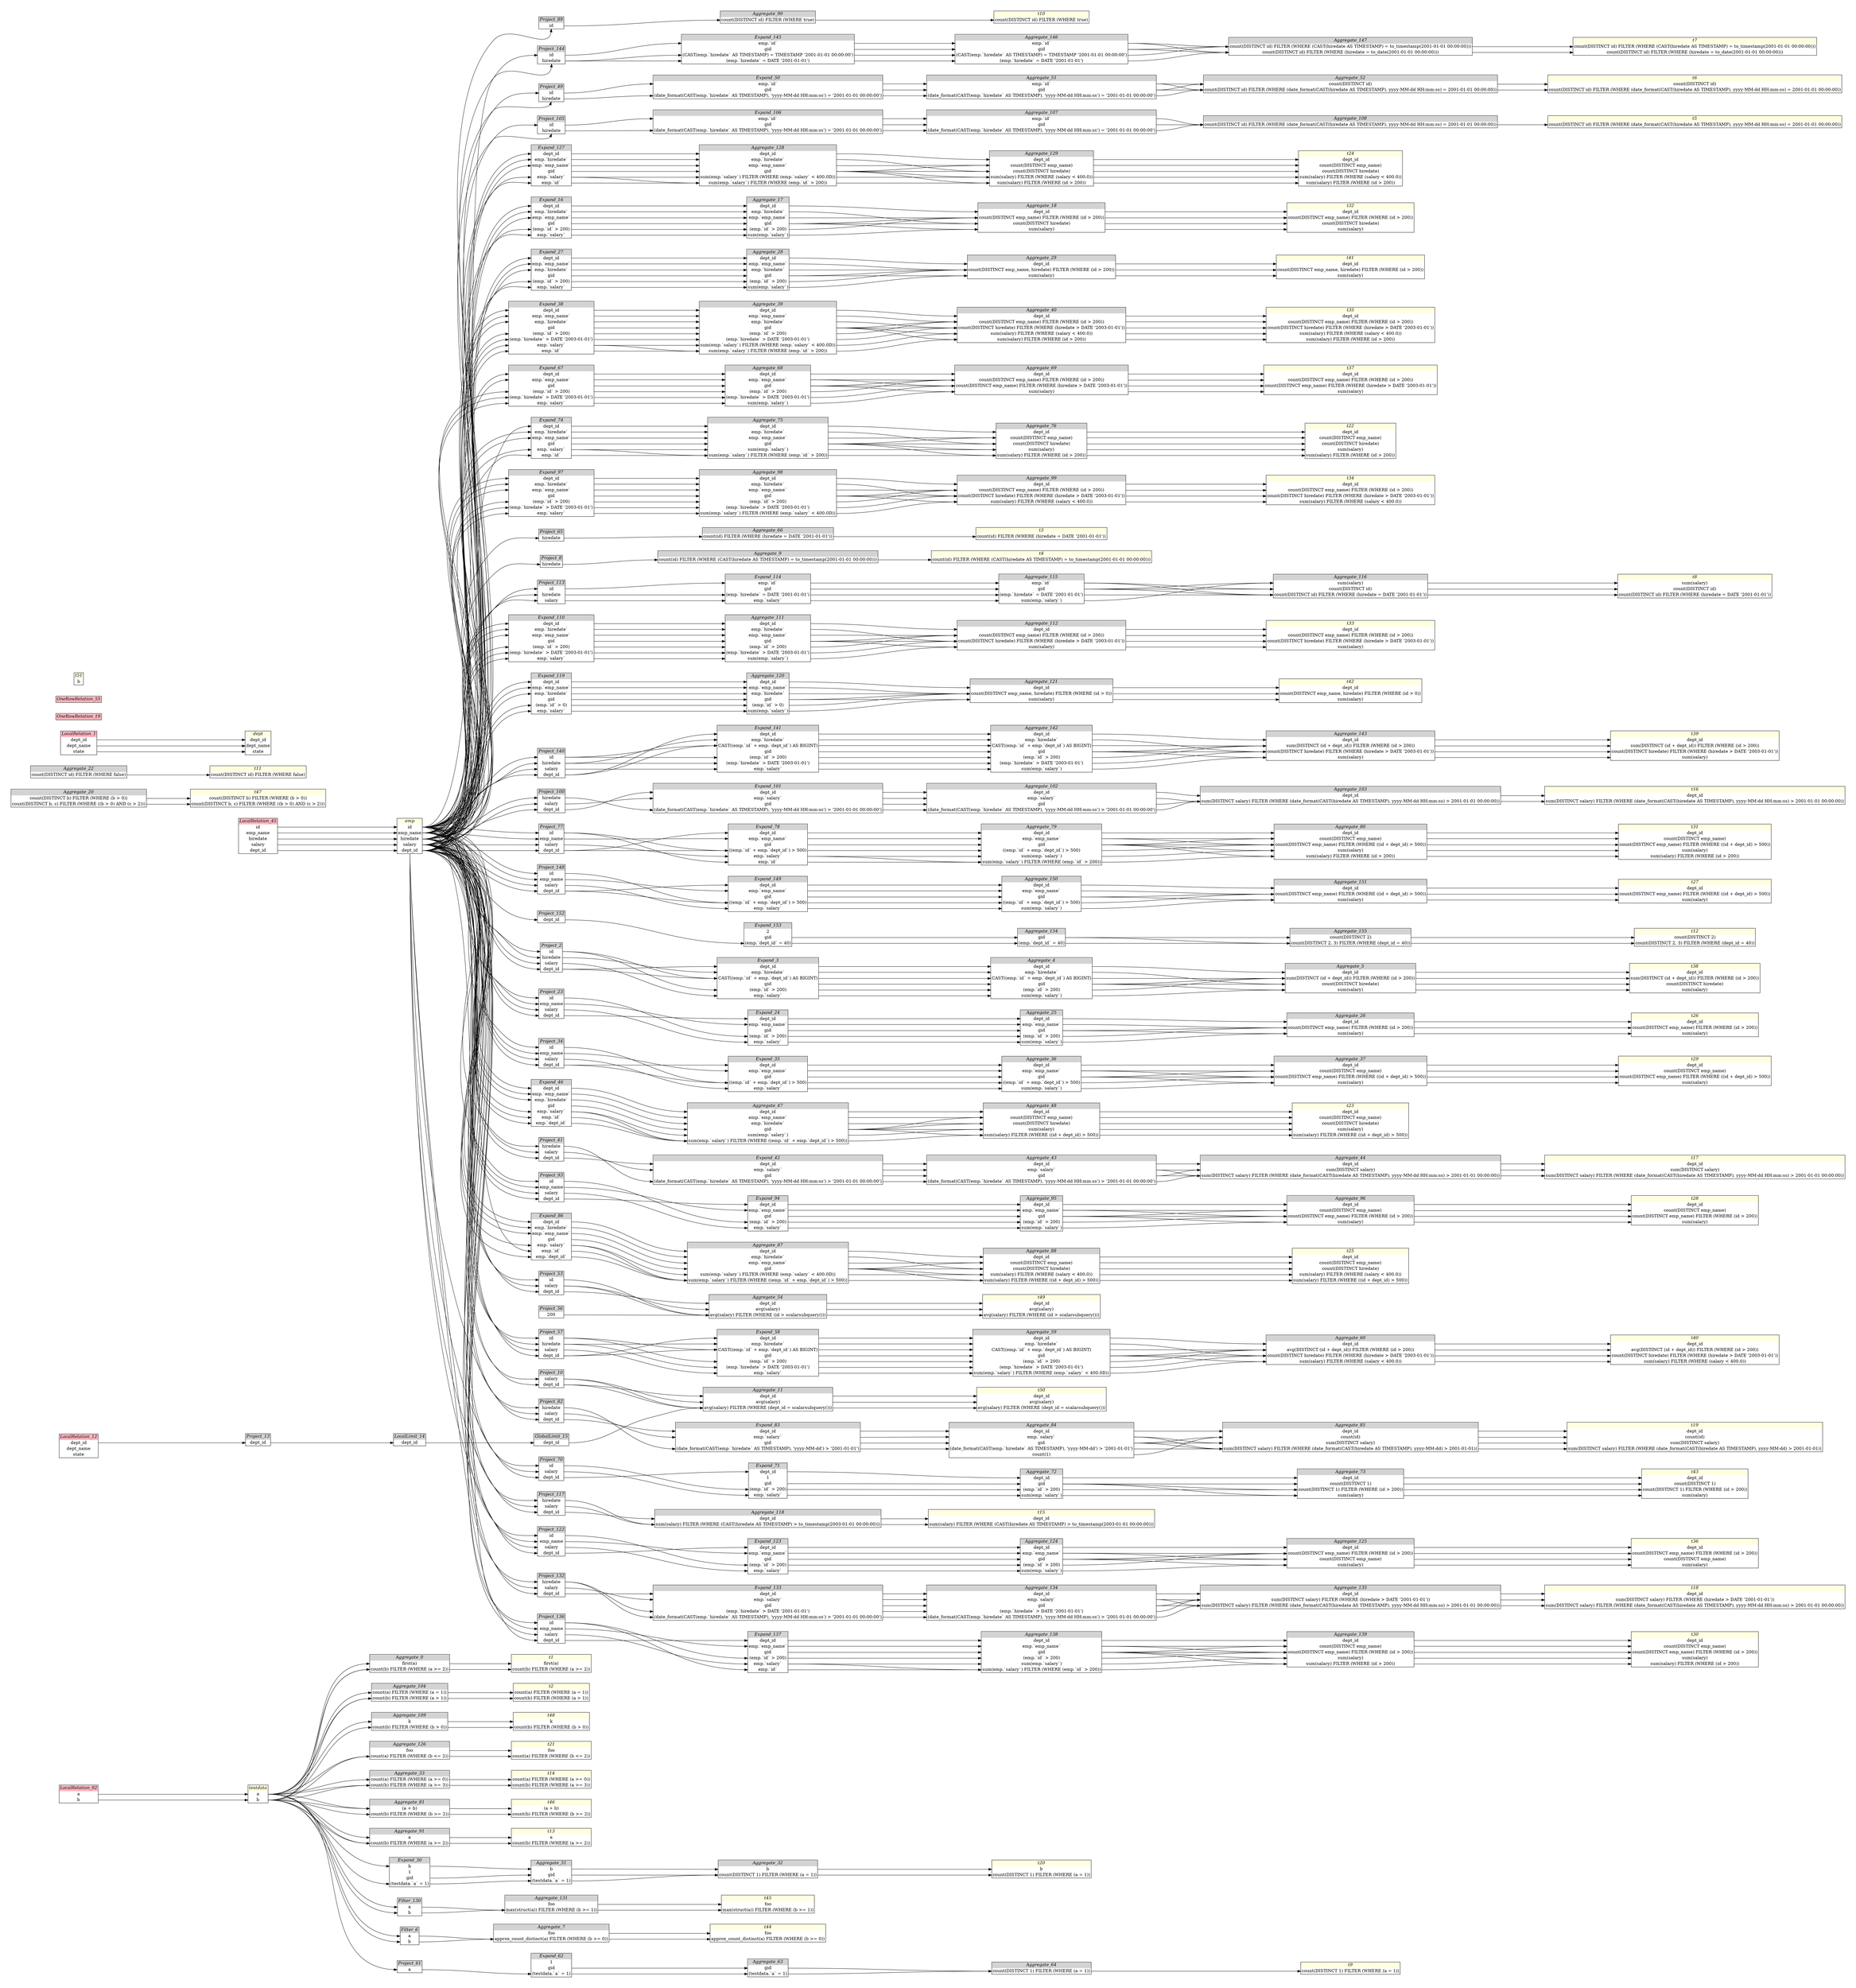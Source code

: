 // Automatically generated by SQLFlowTestSuite


digraph {
  graph [pad="0.5", nodesep="0.5", ranksep="2", fontname="Helvetica"];
  node [shape=plain]
  rankdir=LR;

  
"Aggregate_0" [label=<
<table border="1" cellborder="0" cellspacing="0">
  <tr><td bgcolor="lightgray" port="nodeName"><i>Aggregate_0</i></td></tr>
  <tr><td port="0">first(a)</td></tr>
<tr><td port="1">count(b) FILTER (WHERE (a &gt;= 2))</td></tr>
</table>>];
     

"Aggregate_102" [label=<
<table border="1" cellborder="0" cellspacing="0">
  <tr><td bgcolor="lightgray" port="nodeName"><i>Aggregate_102</i></td></tr>
  <tr><td port="0">dept_id</td></tr>
<tr><td port="1">emp.`salary`</td></tr>
<tr><td port="2">gid</td></tr>
<tr><td port="3">(date_format(CAST(emp.`hiredate` AS TIMESTAMP), 'yyyy-MM-dd HH:mm:ss') &gt; '2001-01-01 00:00:00')</td></tr>
</table>>];
     

"Aggregate_103" [label=<
<table border="1" cellborder="0" cellspacing="0">
  <tr><td bgcolor="lightgray" port="nodeName"><i>Aggregate_103</i></td></tr>
  <tr><td port="0">dept_id</td></tr>
<tr><td port="1">sum(DISTINCT salary) FILTER (WHERE (date_format(CAST(hiredate AS TIMESTAMP), yyyy-MM-dd HH:mm:ss) &gt; 2001-01-01 00:00:00))</td></tr>
</table>>];
     

"Aggregate_104" [label=<
<table border="1" cellborder="0" cellspacing="0">
  <tr><td bgcolor="lightgray" port="nodeName"><i>Aggregate_104</i></td></tr>
  <tr><td port="0">count(a) FILTER (WHERE (a = 1))</td></tr>
<tr><td port="1">count(b) FILTER (WHERE (a &gt; 1))</td></tr>
</table>>];
     

"Aggregate_107" [label=<
<table border="1" cellborder="0" cellspacing="0">
  <tr><td bgcolor="lightgray" port="nodeName"><i>Aggregate_107</i></td></tr>
  <tr><td port="0">emp.`id`</td></tr>
<tr><td port="1">gid</td></tr>
<tr><td port="2">(date_format(CAST(emp.`hiredate` AS TIMESTAMP), 'yyyy-MM-dd HH:mm:ss') = '2001-01-01 00:00:00')</td></tr>
</table>>];
     

"Aggregate_108" [label=<
<table border="1" cellborder="0" cellspacing="0">
  <tr><td bgcolor="lightgray" port="nodeName"><i>Aggregate_108</i></td></tr>
  <tr><td port="0">count(DISTINCT id) FILTER (WHERE (date_format(CAST(hiredate AS TIMESTAMP), yyyy-MM-dd HH:mm:ss) = 2001-01-01 00:00:00))</td></tr>
</table>>];
     

"Aggregate_109" [label=<
<table border="1" cellborder="0" cellspacing="0">
  <tr><td bgcolor="lightgray" port="nodeName"><i>Aggregate_109</i></td></tr>
  <tr><td port="0">k</td></tr>
<tr><td port="1">count(b) FILTER (WHERE (b &gt; 0))</td></tr>
</table>>];
     

"Aggregate_11" [label=<
<table border="1" cellborder="0" cellspacing="0">
  <tr><td bgcolor="lightgray" port="nodeName"><i>Aggregate_11</i></td></tr>
  <tr><td port="0">dept_id</td></tr>
<tr><td port="1">avg(salary)</td></tr>
<tr><td port="2">avg(salary) FILTER (WHERE (dept_id = scalarsubquery()))</td></tr>
</table>>];
     

"Aggregate_111" [label=<
<table border="1" cellborder="0" cellspacing="0">
  <tr><td bgcolor="lightgray" port="nodeName"><i>Aggregate_111</i></td></tr>
  <tr><td port="0">dept_id</td></tr>
<tr><td port="1">emp.`hiredate`</td></tr>
<tr><td port="2">emp.`emp_name`</td></tr>
<tr><td port="3">gid</td></tr>
<tr><td port="4">(emp.`id` &gt; 200)</td></tr>
<tr><td port="5">(emp.`hiredate` &gt; DATE '2003-01-01')</td></tr>
<tr><td port="6">sum(emp.`salary`)</td></tr>
</table>>];
     

"Aggregate_112" [label=<
<table border="1" cellborder="0" cellspacing="0">
  <tr><td bgcolor="lightgray" port="nodeName"><i>Aggregate_112</i></td></tr>
  <tr><td port="0">dept_id</td></tr>
<tr><td port="1">count(DISTINCT emp_name) FILTER (WHERE (id &gt; 200))</td></tr>
<tr><td port="2">count(DISTINCT hiredate) FILTER (WHERE (hiredate &gt; DATE '2003-01-01'))</td></tr>
<tr><td port="3">sum(salary)</td></tr>
</table>>];
     

"Aggregate_115" [label=<
<table border="1" cellborder="0" cellspacing="0">
  <tr><td bgcolor="lightgray" port="nodeName"><i>Aggregate_115</i></td></tr>
  <tr><td port="0">emp.`id`</td></tr>
<tr><td port="1">gid</td></tr>
<tr><td port="2">(emp.`hiredate` = DATE '2001-01-01')</td></tr>
<tr><td port="3">sum(emp.`salary`)</td></tr>
</table>>];
     

"Aggregate_116" [label=<
<table border="1" cellborder="0" cellspacing="0">
  <tr><td bgcolor="lightgray" port="nodeName"><i>Aggregate_116</i></td></tr>
  <tr><td port="0">sum(salary)</td></tr>
<tr><td port="1">count(DISTINCT id)</td></tr>
<tr><td port="2">count(DISTINCT id) FILTER (WHERE (hiredate = DATE '2001-01-01'))</td></tr>
</table>>];
     

"Aggregate_118" [label=<
<table border="1" cellborder="0" cellspacing="0">
  <tr><td bgcolor="lightgray" port="nodeName"><i>Aggregate_118</i></td></tr>
  <tr><td port="0">dept_id</td></tr>
<tr><td port="1">sum(salary) FILTER (WHERE (CAST(hiredate AS TIMESTAMP) &gt; to_timestamp(2003-01-01 00:00:00)))</td></tr>
</table>>];
     

"Aggregate_120" [label=<
<table border="1" cellborder="0" cellspacing="0">
  <tr><td bgcolor="lightgray" port="nodeName"><i>Aggregate_120</i></td></tr>
  <tr><td port="0">dept_id</td></tr>
<tr><td port="1">emp.`emp_name`</td></tr>
<tr><td port="2">emp.`hiredate`</td></tr>
<tr><td port="3">gid</td></tr>
<tr><td port="4">(emp.`id` &gt; 0)</td></tr>
<tr><td port="5">sum(emp.`salary`)</td></tr>
</table>>];
     

"Aggregate_121" [label=<
<table border="1" cellborder="0" cellspacing="0">
  <tr><td bgcolor="lightgray" port="nodeName"><i>Aggregate_121</i></td></tr>
  <tr><td port="0">dept_id</td></tr>
<tr><td port="1">count(DISTINCT emp_name, hiredate) FILTER (WHERE (id &gt; 0))</td></tr>
<tr><td port="2">sum(salary)</td></tr>
</table>>];
     

"Aggregate_124" [label=<
<table border="1" cellborder="0" cellspacing="0">
  <tr><td bgcolor="lightgray" port="nodeName"><i>Aggregate_124</i></td></tr>
  <tr><td port="0">dept_id</td></tr>
<tr><td port="1">emp.`emp_name`</td></tr>
<tr><td port="2">gid</td></tr>
<tr><td port="3">(emp.`id` &gt; 200)</td></tr>
<tr><td port="4">sum(emp.`salary`)</td></tr>
</table>>];
     

"Aggregate_125" [label=<
<table border="1" cellborder="0" cellspacing="0">
  <tr><td bgcolor="lightgray" port="nodeName"><i>Aggregate_125</i></td></tr>
  <tr><td port="0">dept_id</td></tr>
<tr><td port="1">count(DISTINCT emp_name) FILTER (WHERE (id &gt; 200))</td></tr>
<tr><td port="2">count(DISTINCT emp_name)</td></tr>
<tr><td port="3">sum(salary)</td></tr>
</table>>];
     

"Aggregate_126" [label=<
<table border="1" cellborder="0" cellspacing="0">
  <tr><td bgcolor="lightgray" port="nodeName"><i>Aggregate_126</i></td></tr>
  <tr><td port="0">foo</td></tr>
<tr><td port="1">count(a) FILTER (WHERE (b &lt;= 2))</td></tr>
</table>>];
     

"Aggregate_128" [label=<
<table border="1" cellborder="0" cellspacing="0">
  <tr><td bgcolor="lightgray" port="nodeName"><i>Aggregate_128</i></td></tr>
  <tr><td port="0">dept_id</td></tr>
<tr><td port="1">emp.`hiredate`</td></tr>
<tr><td port="2">emp.`emp_name`</td></tr>
<tr><td port="3">gid</td></tr>
<tr><td port="4">sum(emp.`salary`) FILTER (WHERE (emp.`salary` &lt; 400.0D))</td></tr>
<tr><td port="5">sum(emp.`salary`) FILTER (WHERE (emp.`id` &gt; 200))</td></tr>
</table>>];
     

"Aggregate_129" [label=<
<table border="1" cellborder="0" cellspacing="0">
  <tr><td bgcolor="lightgray" port="nodeName"><i>Aggregate_129</i></td></tr>
  <tr><td port="0">dept_id</td></tr>
<tr><td port="1">count(DISTINCT emp_name)</td></tr>
<tr><td port="2">count(DISTINCT hiredate)</td></tr>
<tr><td port="3">sum(salary) FILTER (WHERE (salary &lt; 400.0))</td></tr>
<tr><td port="4">sum(salary) FILTER (WHERE (id &gt; 200))</td></tr>
</table>>];
     

"Aggregate_131" [label=<
<table border="1" cellborder="0" cellspacing="0">
  <tr><td bgcolor="lightgray" port="nodeName"><i>Aggregate_131</i></td></tr>
  <tr><td port="0">foo</td></tr>
<tr><td port="1">max(struct(a)) FILTER (WHERE (b &gt;= 1))</td></tr>
</table>>];
     

"Aggregate_134" [label=<
<table border="1" cellborder="0" cellspacing="0">
  <tr><td bgcolor="lightgray" port="nodeName"><i>Aggregate_134</i></td></tr>
  <tr><td port="0">dept_id</td></tr>
<tr><td port="1">emp.`salary`</td></tr>
<tr><td port="2">gid</td></tr>
<tr><td port="3">(emp.`hiredate` &gt; DATE '2001-01-01')</td></tr>
<tr><td port="4">(date_format(CAST(emp.`hiredate` AS TIMESTAMP), 'yyyy-MM-dd HH:mm:ss') &gt; '2001-01-01 00:00:00')</td></tr>
</table>>];
     

"Aggregate_135" [label=<
<table border="1" cellborder="0" cellspacing="0">
  <tr><td bgcolor="lightgray" port="nodeName"><i>Aggregate_135</i></td></tr>
  <tr><td port="0">dept_id</td></tr>
<tr><td port="1">sum(DISTINCT salary) FILTER (WHERE (hiredate &gt; DATE '2001-01-01'))</td></tr>
<tr><td port="2">sum(DISTINCT salary) FILTER (WHERE (date_format(CAST(hiredate AS TIMESTAMP), yyyy-MM-dd HH:mm:ss) &gt; 2001-01-01 00:00:00))</td></tr>
</table>>];
     

"Aggregate_138" [label=<
<table border="1" cellborder="0" cellspacing="0">
  <tr><td bgcolor="lightgray" port="nodeName"><i>Aggregate_138</i></td></tr>
  <tr><td port="0">dept_id</td></tr>
<tr><td port="1">emp.`emp_name`</td></tr>
<tr><td port="2">gid</td></tr>
<tr><td port="3">(emp.`id` &gt; 200)</td></tr>
<tr><td port="4">sum(emp.`salary`)</td></tr>
<tr><td port="5">sum(emp.`salary`) FILTER (WHERE (emp.`id` &gt; 200))</td></tr>
</table>>];
     

"Aggregate_139" [label=<
<table border="1" cellborder="0" cellspacing="0">
  <tr><td bgcolor="lightgray" port="nodeName"><i>Aggregate_139</i></td></tr>
  <tr><td port="0">dept_id</td></tr>
<tr><td port="1">count(DISTINCT emp_name)</td></tr>
<tr><td port="2">count(DISTINCT emp_name) FILTER (WHERE (id &gt; 200))</td></tr>
<tr><td port="3">sum(salary)</td></tr>
<tr><td port="4">sum(salary) FILTER (WHERE (id &gt; 200))</td></tr>
</table>>];
     

"Aggregate_142" [label=<
<table border="1" cellborder="0" cellspacing="0">
  <tr><td bgcolor="lightgray" port="nodeName"><i>Aggregate_142</i></td></tr>
  <tr><td port="0">dept_id</td></tr>
<tr><td port="1">emp.`hiredate`</td></tr>
<tr><td port="2">CAST((emp.`id` + emp.`dept_id`) AS BIGINT)</td></tr>
<tr><td port="3">gid</td></tr>
<tr><td port="4">(emp.`id` &gt; 200)</td></tr>
<tr><td port="5">(emp.`hiredate` &gt; DATE '2003-01-01')</td></tr>
<tr><td port="6">sum(emp.`salary`)</td></tr>
</table>>];
     

"Aggregate_143" [label=<
<table border="1" cellborder="0" cellspacing="0">
  <tr><td bgcolor="lightgray" port="nodeName"><i>Aggregate_143</i></td></tr>
  <tr><td port="0">dept_id</td></tr>
<tr><td port="1">sum(DISTINCT (id + dept_id)) FILTER (WHERE (id &gt; 200))</td></tr>
<tr><td port="2">count(DISTINCT hiredate) FILTER (WHERE (hiredate &gt; DATE '2003-01-01'))</td></tr>
<tr><td port="3">sum(salary)</td></tr>
</table>>];
     

"Aggregate_146" [label=<
<table border="1" cellborder="0" cellspacing="0">
  <tr><td bgcolor="lightgray" port="nodeName"><i>Aggregate_146</i></td></tr>
  <tr><td port="0">emp.`id`</td></tr>
<tr><td port="1">gid</td></tr>
<tr><td port="2">(CAST(emp.`hiredate` AS TIMESTAMP) = TIMESTAMP '2001-01-01 00:00:00')</td></tr>
<tr><td port="3">(emp.`hiredate` = DATE '2001-01-01')</td></tr>
</table>>];
     

"Aggregate_147" [label=<
<table border="1" cellborder="0" cellspacing="0">
  <tr><td bgcolor="lightgray" port="nodeName"><i>Aggregate_147</i></td></tr>
  <tr><td port="0">count(DISTINCT id) FILTER (WHERE (CAST(hiredate AS TIMESTAMP) = to_timestamp(2001-01-01 00:00:00)))</td></tr>
<tr><td port="1">count(DISTINCT id) FILTER (WHERE (hiredate = to_date(2001-01-01 00:00:00)))</td></tr>
</table>>];
     

"Aggregate_150" [label=<
<table border="1" cellborder="0" cellspacing="0">
  <tr><td bgcolor="lightgray" port="nodeName"><i>Aggregate_150</i></td></tr>
  <tr><td port="0">dept_id</td></tr>
<tr><td port="1">emp.`emp_name`</td></tr>
<tr><td port="2">gid</td></tr>
<tr><td port="3">((emp.`id` + emp.`dept_id`) &gt; 500)</td></tr>
<tr><td port="4">sum(emp.`salary`)</td></tr>
</table>>];
     

"Aggregate_151" [label=<
<table border="1" cellborder="0" cellspacing="0">
  <tr><td bgcolor="lightgray" port="nodeName"><i>Aggregate_151</i></td></tr>
  <tr><td port="0">dept_id</td></tr>
<tr><td port="1">count(DISTINCT emp_name) FILTER (WHERE ((id + dept_id) &gt; 500))</td></tr>
<tr><td port="2">sum(salary)</td></tr>
</table>>];
     

"Aggregate_154" [label=<
<table border="1" cellborder="0" cellspacing="0">
  <tr><td bgcolor="lightgray" port="nodeName"><i>Aggregate_154</i></td></tr>
  <tr><td port="0">gid</td></tr>
<tr><td port="1">(emp.`dept_id` = 40)</td></tr>
</table>>];
     

"Aggregate_155" [label=<
<table border="1" cellborder="0" cellspacing="0">
  <tr><td bgcolor="lightgray" port="nodeName"><i>Aggregate_155</i></td></tr>
  <tr><td port="0">count(DISTINCT 2)</td></tr>
<tr><td port="1">count(DISTINCT 2, 3) FILTER (WHERE (dept_id = 40))</td></tr>
</table>>];
     

"Aggregate_17" [label=<
<table border="1" cellborder="0" cellspacing="0">
  <tr><td bgcolor="lightgray" port="nodeName"><i>Aggregate_17</i></td></tr>
  <tr><td port="0">dept_id</td></tr>
<tr><td port="1">emp.`hiredate`</td></tr>
<tr><td port="2">emp.`emp_name`</td></tr>
<tr><td port="3">gid</td></tr>
<tr><td port="4">(emp.`id` &gt; 200)</td></tr>
<tr><td port="5">sum(emp.`salary`)</td></tr>
</table>>];
     

"Aggregate_18" [label=<
<table border="1" cellborder="0" cellspacing="0">
  <tr><td bgcolor="lightgray" port="nodeName"><i>Aggregate_18</i></td></tr>
  <tr><td port="0">dept_id</td></tr>
<tr><td port="1">count(DISTINCT emp_name) FILTER (WHERE (id &gt; 200))</td></tr>
<tr><td port="2">count(DISTINCT hiredate)</td></tr>
<tr><td port="3">sum(salary)</td></tr>
</table>>];
     

"Aggregate_20" [label=<
<table border="1" cellborder="0" cellspacing="0">
  <tr><td bgcolor="lightgray" port="nodeName"><i>Aggregate_20</i></td></tr>
  <tr><td port="0">count(DISTINCT b) FILTER (WHERE (b &gt; 0))</td></tr>
<tr><td port="1">count(DISTINCT b, c) FILTER (WHERE ((b &gt; 0) AND (c &gt; 2)))</td></tr>
</table>>];
     

"Aggregate_22" [label=<
<table border="1" cellborder="0" cellspacing="0">
  <tr><td bgcolor="lightgray" port="nodeName"><i>Aggregate_22</i></td></tr>
  <tr><td port="0">count(DISTINCT id) FILTER (WHERE false)</td></tr>
</table>>];
     

"Aggregate_25" [label=<
<table border="1" cellborder="0" cellspacing="0">
  <tr><td bgcolor="lightgray" port="nodeName"><i>Aggregate_25</i></td></tr>
  <tr><td port="0">dept_id</td></tr>
<tr><td port="1">emp.`emp_name`</td></tr>
<tr><td port="2">gid</td></tr>
<tr><td port="3">(emp.`id` &gt; 200)</td></tr>
<tr><td port="4">sum(emp.`salary`)</td></tr>
</table>>];
     

"Aggregate_26" [label=<
<table border="1" cellborder="0" cellspacing="0">
  <tr><td bgcolor="lightgray" port="nodeName"><i>Aggregate_26</i></td></tr>
  <tr><td port="0">dept_id</td></tr>
<tr><td port="1">count(DISTINCT emp_name) FILTER (WHERE (id &gt; 200))</td></tr>
<tr><td port="2">sum(salary)</td></tr>
</table>>];
     

"Aggregate_28" [label=<
<table border="1" cellborder="0" cellspacing="0">
  <tr><td bgcolor="lightgray" port="nodeName"><i>Aggregate_28</i></td></tr>
  <tr><td port="0">dept_id</td></tr>
<tr><td port="1">emp.`emp_name`</td></tr>
<tr><td port="2">emp.`hiredate`</td></tr>
<tr><td port="3">gid</td></tr>
<tr><td port="4">(emp.`id` &gt; 200)</td></tr>
<tr><td port="5">sum(emp.`salary`)</td></tr>
</table>>];
     

"Aggregate_29" [label=<
<table border="1" cellborder="0" cellspacing="0">
  <tr><td bgcolor="lightgray" port="nodeName"><i>Aggregate_29</i></td></tr>
  <tr><td port="0">dept_id</td></tr>
<tr><td port="1">count(DISTINCT emp_name, hiredate) FILTER (WHERE (id &gt; 200))</td></tr>
<tr><td port="2">sum(salary)</td></tr>
</table>>];
     

"Aggregate_31" [label=<
<table border="1" cellborder="0" cellspacing="0">
  <tr><td bgcolor="lightgray" port="nodeName"><i>Aggregate_31</i></td></tr>
  <tr><td port="0">b</td></tr>
<tr><td port="1">gid</td></tr>
<tr><td port="2">(testdata.`a` = 1)</td></tr>
</table>>];
     

"Aggregate_32" [label=<
<table border="1" cellborder="0" cellspacing="0">
  <tr><td bgcolor="lightgray" port="nodeName"><i>Aggregate_32</i></td></tr>
  <tr><td port="0">b</td></tr>
<tr><td port="1">count(DISTINCT 1) FILTER (WHERE (a = 1))</td></tr>
</table>>];
     

"Aggregate_33" [label=<
<table border="1" cellborder="0" cellspacing="0">
  <tr><td bgcolor="lightgray" port="nodeName"><i>Aggregate_33</i></td></tr>
  <tr><td port="0">count(a) FILTER (WHERE (a &gt;= 0))</td></tr>
<tr><td port="1">count(b) FILTER (WHERE (a &gt;= 3))</td></tr>
</table>>];
     

"Aggregate_36" [label=<
<table border="1" cellborder="0" cellspacing="0">
  <tr><td bgcolor="lightgray" port="nodeName"><i>Aggregate_36</i></td></tr>
  <tr><td port="0">dept_id</td></tr>
<tr><td port="1">emp.`emp_name`</td></tr>
<tr><td port="2">gid</td></tr>
<tr><td port="3">((emp.`id` + emp.`dept_id`) &gt; 500)</td></tr>
<tr><td port="4">sum(emp.`salary`)</td></tr>
</table>>];
     

"Aggregate_37" [label=<
<table border="1" cellborder="0" cellspacing="0">
  <tr><td bgcolor="lightgray" port="nodeName"><i>Aggregate_37</i></td></tr>
  <tr><td port="0">dept_id</td></tr>
<tr><td port="1">count(DISTINCT emp_name)</td></tr>
<tr><td port="2">count(DISTINCT emp_name) FILTER (WHERE ((id + dept_id) &gt; 500))</td></tr>
<tr><td port="3">sum(salary)</td></tr>
</table>>];
     

"Aggregate_39" [label=<
<table border="1" cellborder="0" cellspacing="0">
  <tr><td bgcolor="lightgray" port="nodeName"><i>Aggregate_39</i></td></tr>
  <tr><td port="0">dept_id</td></tr>
<tr><td port="1">emp.`emp_name`</td></tr>
<tr><td port="2">emp.`hiredate`</td></tr>
<tr><td port="3">gid</td></tr>
<tr><td port="4">(emp.`id` &gt; 200)</td></tr>
<tr><td port="5">(emp.`hiredate` &gt; DATE '2003-01-01')</td></tr>
<tr><td port="6">sum(emp.`salary`) FILTER (WHERE (emp.`salary` &lt; 400.0D))</td></tr>
<tr><td port="7">sum(emp.`salary`) FILTER (WHERE (emp.`id` &gt; 200))</td></tr>
</table>>];
     

"Aggregate_4" [label=<
<table border="1" cellborder="0" cellspacing="0">
  <tr><td bgcolor="lightgray" port="nodeName"><i>Aggregate_4</i></td></tr>
  <tr><td port="0">dept_id</td></tr>
<tr><td port="1">emp.`hiredate`</td></tr>
<tr><td port="2">CAST((emp.`id` + emp.`dept_id`) AS BIGINT)</td></tr>
<tr><td port="3">gid</td></tr>
<tr><td port="4">(emp.`id` &gt; 200)</td></tr>
<tr><td port="5">sum(emp.`salary`)</td></tr>
</table>>];
     

"Aggregate_40" [label=<
<table border="1" cellborder="0" cellspacing="0">
  <tr><td bgcolor="lightgray" port="nodeName"><i>Aggregate_40</i></td></tr>
  <tr><td port="0">dept_id</td></tr>
<tr><td port="1">count(DISTINCT emp_name) FILTER (WHERE (id &gt; 200))</td></tr>
<tr><td port="2">count(DISTINCT hiredate) FILTER (WHERE (hiredate &gt; DATE '2003-01-01'))</td></tr>
<tr><td port="3">sum(salary) FILTER (WHERE (salary &lt; 400.0))</td></tr>
<tr><td port="4">sum(salary) FILTER (WHERE (id &gt; 200))</td></tr>
</table>>];
     

"Aggregate_43" [label=<
<table border="1" cellborder="0" cellspacing="0">
  <tr><td bgcolor="lightgray" port="nodeName"><i>Aggregate_43</i></td></tr>
  <tr><td port="0">dept_id</td></tr>
<tr><td port="1">emp.`salary`</td></tr>
<tr><td port="2">gid</td></tr>
<tr><td port="3">(date_format(CAST(emp.`hiredate` AS TIMESTAMP), 'yyyy-MM-dd HH:mm:ss') &gt; '2001-01-01 00:00:00')</td></tr>
</table>>];
     

"Aggregate_44" [label=<
<table border="1" cellborder="0" cellspacing="0">
  <tr><td bgcolor="lightgray" port="nodeName"><i>Aggregate_44</i></td></tr>
  <tr><td port="0">dept_id</td></tr>
<tr><td port="1">sum(DISTINCT salary)</td></tr>
<tr><td port="2">sum(DISTINCT salary) FILTER (WHERE (date_format(CAST(hiredate AS TIMESTAMP), yyyy-MM-dd HH:mm:ss) &gt; 2001-01-01 00:00:00))</td></tr>
</table>>];
     

"Aggregate_47" [label=<
<table border="1" cellborder="0" cellspacing="0">
  <tr><td bgcolor="lightgray" port="nodeName"><i>Aggregate_47</i></td></tr>
  <tr><td port="0">dept_id</td></tr>
<tr><td port="1">emp.`emp_name`</td></tr>
<tr><td port="2">emp.`hiredate`</td></tr>
<tr><td port="3">gid</td></tr>
<tr><td port="4">sum(emp.`salary`)</td></tr>
<tr><td port="5">sum(emp.`salary`) FILTER (WHERE ((emp.`id` + emp.`dept_id`) &gt; 500))</td></tr>
</table>>];
     

"Aggregate_48" [label=<
<table border="1" cellborder="0" cellspacing="0">
  <tr><td bgcolor="lightgray" port="nodeName"><i>Aggregate_48</i></td></tr>
  <tr><td port="0">dept_id</td></tr>
<tr><td port="1">count(DISTINCT emp_name)</td></tr>
<tr><td port="2">count(DISTINCT hiredate)</td></tr>
<tr><td port="3">sum(salary)</td></tr>
<tr><td port="4">sum(salary) FILTER (WHERE ((id + dept_id) &gt; 500))</td></tr>
</table>>];
     

"Aggregate_5" [label=<
<table border="1" cellborder="0" cellspacing="0">
  <tr><td bgcolor="lightgray" port="nodeName"><i>Aggregate_5</i></td></tr>
  <tr><td port="0">dept_id</td></tr>
<tr><td port="1">sum(DISTINCT (id + dept_id)) FILTER (WHERE (id &gt; 200))</td></tr>
<tr><td port="2">count(DISTINCT hiredate)</td></tr>
<tr><td port="3">sum(salary)</td></tr>
</table>>];
     

"Aggregate_51" [label=<
<table border="1" cellborder="0" cellspacing="0">
  <tr><td bgcolor="lightgray" port="nodeName"><i>Aggregate_51</i></td></tr>
  <tr><td port="0">emp.`id`</td></tr>
<tr><td port="1">gid</td></tr>
<tr><td port="2">(date_format(CAST(emp.`hiredate` AS TIMESTAMP), 'yyyy-MM-dd HH:mm:ss') = '2001-01-01 00:00:00')</td></tr>
</table>>];
     

"Aggregate_52" [label=<
<table border="1" cellborder="0" cellspacing="0">
  <tr><td bgcolor="lightgray" port="nodeName"><i>Aggregate_52</i></td></tr>
  <tr><td port="0">count(DISTINCT id)</td></tr>
<tr><td port="1">count(DISTINCT id) FILTER (WHERE (date_format(CAST(hiredate AS TIMESTAMP), yyyy-MM-dd HH:mm:ss) = 2001-01-01 00:00:00))</td></tr>
</table>>];
     

"Aggregate_54" [label=<
<table border="1" cellborder="0" cellspacing="0">
  <tr><td bgcolor="lightgray" port="nodeName"><i>Aggregate_54</i></td></tr>
  <tr><td port="0">dept_id</td></tr>
<tr><td port="1">avg(salary)</td></tr>
<tr><td port="2">avg(salary) FILTER (WHERE (id &gt; scalarsubquery()))</td></tr>
</table>>];
     

"Aggregate_59" [label=<
<table border="1" cellborder="0" cellspacing="0">
  <tr><td bgcolor="lightgray" port="nodeName"><i>Aggregate_59</i></td></tr>
  <tr><td port="0">dept_id</td></tr>
<tr><td port="1">emp.`hiredate`</td></tr>
<tr><td port="2">CAST((emp.`id` + emp.`dept_id`) AS BIGINT)</td></tr>
<tr><td port="3">gid</td></tr>
<tr><td port="4">(emp.`id` &gt; 200)</td></tr>
<tr><td port="5">(emp.`hiredate` &gt; DATE '2003-01-01')</td></tr>
<tr><td port="6">sum(emp.`salary`) FILTER (WHERE (emp.`salary` &lt; 400.0D))</td></tr>
</table>>];
     

"Aggregate_60" [label=<
<table border="1" cellborder="0" cellspacing="0">
  <tr><td bgcolor="lightgray" port="nodeName"><i>Aggregate_60</i></td></tr>
  <tr><td port="0">dept_id</td></tr>
<tr><td port="1">avg(DISTINCT (id + dept_id)) FILTER (WHERE (id &gt; 200))</td></tr>
<tr><td port="2">count(DISTINCT hiredate) FILTER (WHERE (hiredate &gt; DATE '2003-01-01'))</td></tr>
<tr><td port="3">sum(salary) FILTER (WHERE (salary &lt; 400.0))</td></tr>
</table>>];
     

"Aggregate_63" [label=<
<table border="1" cellborder="0" cellspacing="0">
  <tr><td bgcolor="lightgray" port="nodeName"><i>Aggregate_63</i></td></tr>
  <tr><td port="0">gid</td></tr>
<tr><td port="1">(testdata.`a` = 1)</td></tr>
</table>>];
     

"Aggregate_64" [label=<
<table border="1" cellborder="0" cellspacing="0">
  <tr><td bgcolor="lightgray" port="nodeName"><i>Aggregate_64</i></td></tr>
  <tr><td port="0">count(DISTINCT 1) FILTER (WHERE (a = 1))</td></tr>
</table>>];
     

"Aggregate_66" [label=<
<table border="1" cellborder="0" cellspacing="0">
  <tr><td bgcolor="lightgray" port="nodeName"><i>Aggregate_66</i></td></tr>
  <tr><td port="0">count(id) FILTER (WHERE (hiredate = DATE '2001-01-01'))</td></tr>
</table>>];
     

"Aggregate_68" [label=<
<table border="1" cellborder="0" cellspacing="0">
  <tr><td bgcolor="lightgray" port="nodeName"><i>Aggregate_68</i></td></tr>
  <tr><td port="0">dept_id</td></tr>
<tr><td port="1">emp.`emp_name`</td></tr>
<tr><td port="2">gid</td></tr>
<tr><td port="3">(emp.`id` &gt; 200)</td></tr>
<tr><td port="4">(emp.`hiredate` &gt; DATE '2003-01-01')</td></tr>
<tr><td port="5">sum(emp.`salary`)</td></tr>
</table>>];
     

"Aggregate_69" [label=<
<table border="1" cellborder="0" cellspacing="0">
  <tr><td bgcolor="lightgray" port="nodeName"><i>Aggregate_69</i></td></tr>
  <tr><td port="0">dept_id</td></tr>
<tr><td port="1">count(DISTINCT emp_name) FILTER (WHERE (id &gt; 200))</td></tr>
<tr><td port="2">count(DISTINCT emp_name) FILTER (WHERE (hiredate &gt; DATE '2003-01-01'))</td></tr>
<tr><td port="3">sum(salary)</td></tr>
</table>>];
     

"Aggregate_7" [label=<
<table border="1" cellborder="0" cellspacing="0">
  <tr><td bgcolor="lightgray" port="nodeName"><i>Aggregate_7</i></td></tr>
  <tr><td port="0">foo</td></tr>
<tr><td port="1">approx_count_distinct(a) FILTER (WHERE (b &gt;= 0))</td></tr>
</table>>];
     

"Aggregate_72" [label=<
<table border="1" cellborder="0" cellspacing="0">
  <tr><td bgcolor="lightgray" port="nodeName"><i>Aggregate_72</i></td></tr>
  <tr><td port="0">dept_id</td></tr>
<tr><td port="1">gid</td></tr>
<tr><td port="2">(emp.`id` &gt; 200)</td></tr>
<tr><td port="3">sum(emp.`salary`)</td></tr>
</table>>];
     

"Aggregate_73" [label=<
<table border="1" cellborder="0" cellspacing="0">
  <tr><td bgcolor="lightgray" port="nodeName"><i>Aggregate_73</i></td></tr>
  <tr><td port="0">dept_id</td></tr>
<tr><td port="1">count(DISTINCT 1)</td></tr>
<tr><td port="2">count(DISTINCT 1) FILTER (WHERE (id &gt; 200))</td></tr>
<tr><td port="3">sum(salary)</td></tr>
</table>>];
     

"Aggregate_75" [label=<
<table border="1" cellborder="0" cellspacing="0">
  <tr><td bgcolor="lightgray" port="nodeName"><i>Aggregate_75</i></td></tr>
  <tr><td port="0">dept_id</td></tr>
<tr><td port="1">emp.`hiredate`</td></tr>
<tr><td port="2">emp.`emp_name`</td></tr>
<tr><td port="3">gid</td></tr>
<tr><td port="4">sum(emp.`salary`)</td></tr>
<tr><td port="5">sum(emp.`salary`) FILTER (WHERE (emp.`id` &gt; 200))</td></tr>
</table>>];
     

"Aggregate_76" [label=<
<table border="1" cellborder="0" cellspacing="0">
  <tr><td bgcolor="lightgray" port="nodeName"><i>Aggregate_76</i></td></tr>
  <tr><td port="0">dept_id</td></tr>
<tr><td port="1">count(DISTINCT emp_name)</td></tr>
<tr><td port="2">count(DISTINCT hiredate)</td></tr>
<tr><td port="3">sum(salary)</td></tr>
<tr><td port="4">sum(salary) FILTER (WHERE (id &gt; 200))</td></tr>
</table>>];
     

"Aggregate_79" [label=<
<table border="1" cellborder="0" cellspacing="0">
  <tr><td bgcolor="lightgray" port="nodeName"><i>Aggregate_79</i></td></tr>
  <tr><td port="0">dept_id</td></tr>
<tr><td port="1">emp.`emp_name`</td></tr>
<tr><td port="2">gid</td></tr>
<tr><td port="3">((emp.`id` + emp.`dept_id`) &gt; 500)</td></tr>
<tr><td port="4">sum(emp.`salary`)</td></tr>
<tr><td port="5">sum(emp.`salary`) FILTER (WHERE (emp.`id` &gt; 200))</td></tr>
</table>>];
     

"Aggregate_80" [label=<
<table border="1" cellborder="0" cellspacing="0">
  <tr><td bgcolor="lightgray" port="nodeName"><i>Aggregate_80</i></td></tr>
  <tr><td port="0">dept_id</td></tr>
<tr><td port="1">count(DISTINCT emp_name)</td></tr>
<tr><td port="2">count(DISTINCT emp_name) FILTER (WHERE ((id + dept_id) &gt; 500))</td></tr>
<tr><td port="3">sum(salary)</td></tr>
<tr><td port="4">sum(salary) FILTER (WHERE (id &gt; 200))</td></tr>
</table>>];
     

"Aggregate_81" [label=<
<table border="1" cellborder="0" cellspacing="0">
  <tr><td bgcolor="lightgray" port="nodeName"><i>Aggregate_81</i></td></tr>
  <tr><td port="0">(a + b)</td></tr>
<tr><td port="1">count(b) FILTER (WHERE (b &gt;= 2))</td></tr>
</table>>];
     

"Aggregate_84" [label=<
<table border="1" cellborder="0" cellspacing="0">
  <tr><td bgcolor="lightgray" port="nodeName"><i>Aggregate_84</i></td></tr>
  <tr><td port="0">dept_id</td></tr>
<tr><td port="1">emp.`salary`</td></tr>
<tr><td port="2">gid</td></tr>
<tr><td port="3">(date_format(CAST(emp.`hiredate` AS TIMESTAMP), 'yyyy-MM-dd') &gt; '2001-01-01')</td></tr>
<tr><td port="4">count(1)</td></tr>
</table>>];
     

"Aggregate_85" [label=<
<table border="1" cellborder="0" cellspacing="0">
  <tr><td bgcolor="lightgray" port="nodeName"><i>Aggregate_85</i></td></tr>
  <tr><td port="0">dept_id</td></tr>
<tr><td port="1">count(id)</td></tr>
<tr><td port="2">sum(DISTINCT salary)</td></tr>
<tr><td port="3">sum(DISTINCT salary) FILTER (WHERE (date_format(CAST(hiredate AS TIMESTAMP), yyyy-MM-dd) &gt; 2001-01-01))</td></tr>
</table>>];
     

"Aggregate_87" [label=<
<table border="1" cellborder="0" cellspacing="0">
  <tr><td bgcolor="lightgray" port="nodeName"><i>Aggregate_87</i></td></tr>
  <tr><td port="0">dept_id</td></tr>
<tr><td port="1">emp.`hiredate`</td></tr>
<tr><td port="2">emp.`emp_name`</td></tr>
<tr><td port="3">gid</td></tr>
<tr><td port="4">sum(emp.`salary`) FILTER (WHERE (emp.`salary` &lt; 400.0D))</td></tr>
<tr><td port="5">sum(emp.`salary`) FILTER (WHERE ((emp.`id` + emp.`dept_id`) &gt; 500))</td></tr>
</table>>];
     

"Aggregate_88" [label=<
<table border="1" cellborder="0" cellspacing="0">
  <tr><td bgcolor="lightgray" port="nodeName"><i>Aggregate_88</i></td></tr>
  <tr><td port="0">dept_id</td></tr>
<tr><td port="1">count(DISTINCT emp_name)</td></tr>
<tr><td port="2">count(DISTINCT hiredate)</td></tr>
<tr><td port="3">sum(salary) FILTER (WHERE (salary &lt; 400.0))</td></tr>
<tr><td port="4">sum(salary) FILTER (WHERE ((id + dept_id) &gt; 500))</td></tr>
</table>>];
     

"Aggregate_9" [label=<
<table border="1" cellborder="0" cellspacing="0">
  <tr><td bgcolor="lightgray" port="nodeName"><i>Aggregate_9</i></td></tr>
  <tr><td port="0">count(id) FILTER (WHERE (CAST(hiredate AS TIMESTAMP) = to_timestamp(2001-01-01 00:00:00)))</td></tr>
</table>>];
     

"Aggregate_90" [label=<
<table border="1" cellborder="0" cellspacing="0">
  <tr><td bgcolor="lightgray" port="nodeName"><i>Aggregate_90</i></td></tr>
  <tr><td port="0">count(DISTINCT id) FILTER (WHERE true)</td></tr>
</table>>];
     

"Aggregate_91" [label=<
<table border="1" cellborder="0" cellspacing="0">
  <tr><td bgcolor="lightgray" port="nodeName"><i>Aggregate_91</i></td></tr>
  <tr><td port="0">a</td></tr>
<tr><td port="1">count(b) FILTER (WHERE (a &gt;= 2))</td></tr>
</table>>];
     

"Aggregate_95" [label=<
<table border="1" cellborder="0" cellspacing="0">
  <tr><td bgcolor="lightgray" port="nodeName"><i>Aggregate_95</i></td></tr>
  <tr><td port="0">dept_id</td></tr>
<tr><td port="1">emp.`emp_name`</td></tr>
<tr><td port="2">gid</td></tr>
<tr><td port="3">(emp.`id` &gt; 200)</td></tr>
<tr><td port="4">sum(emp.`salary`)</td></tr>
</table>>];
     

"Aggregate_96" [label=<
<table border="1" cellborder="0" cellspacing="0">
  <tr><td bgcolor="lightgray" port="nodeName"><i>Aggregate_96</i></td></tr>
  <tr><td port="0">dept_id</td></tr>
<tr><td port="1">count(DISTINCT emp_name)</td></tr>
<tr><td port="2">count(DISTINCT emp_name) FILTER (WHERE (id &gt; 200))</td></tr>
<tr><td port="3">sum(salary)</td></tr>
</table>>];
     

"Aggregate_98" [label=<
<table border="1" cellborder="0" cellspacing="0">
  <tr><td bgcolor="lightgray" port="nodeName"><i>Aggregate_98</i></td></tr>
  <tr><td port="0">dept_id</td></tr>
<tr><td port="1">emp.`hiredate`</td></tr>
<tr><td port="2">emp.`emp_name`</td></tr>
<tr><td port="3">gid</td></tr>
<tr><td port="4">(emp.`id` &gt; 200)</td></tr>
<tr><td port="5">(emp.`hiredate` &gt; DATE '2003-01-01')</td></tr>
<tr><td port="6">sum(emp.`salary`) FILTER (WHERE (emp.`salary` &lt; 400.0D))</td></tr>
</table>>];
     

"Aggregate_99" [label=<
<table border="1" cellborder="0" cellspacing="0">
  <tr><td bgcolor="lightgray" port="nodeName"><i>Aggregate_99</i></td></tr>
  <tr><td port="0">dept_id</td></tr>
<tr><td port="1">count(DISTINCT emp_name) FILTER (WHERE (id &gt; 200))</td></tr>
<tr><td port="2">count(DISTINCT hiredate) FILTER (WHERE (hiredate &gt; DATE '2003-01-01'))</td></tr>
<tr><td port="3">sum(salary) FILTER (WHERE (salary &lt; 400.0))</td></tr>
</table>>];
     

"Expand_101" [label=<
<table border="1" cellborder="0" cellspacing="0">
  <tr><td bgcolor="lightgray" port="nodeName"><i>Expand_101</i></td></tr>
  <tr><td port="0">dept_id</td></tr>
<tr><td port="1">emp.`salary`</td></tr>
<tr><td port="2">gid</td></tr>
<tr><td port="3">(date_format(CAST(emp.`hiredate` AS TIMESTAMP), 'yyyy-MM-dd HH:mm:ss') &gt; '2001-01-01 00:00:00')</td></tr>
</table>>];
     

"Expand_106" [label=<
<table border="1" cellborder="0" cellspacing="0">
  <tr><td bgcolor="lightgray" port="nodeName"><i>Expand_106</i></td></tr>
  <tr><td port="0">emp.`id`</td></tr>
<tr><td port="1">gid</td></tr>
<tr><td port="2">(date_format(CAST(emp.`hiredate` AS TIMESTAMP), 'yyyy-MM-dd HH:mm:ss') = '2001-01-01 00:00:00')</td></tr>
</table>>];
     

"Expand_110" [label=<
<table border="1" cellborder="0" cellspacing="0">
  <tr><td bgcolor="lightgray" port="nodeName"><i>Expand_110</i></td></tr>
  <tr><td port="0">dept_id</td></tr>
<tr><td port="1">emp.`hiredate`</td></tr>
<tr><td port="2">emp.`emp_name`</td></tr>
<tr><td port="3">gid</td></tr>
<tr><td port="4">(emp.`id` &gt; 200)</td></tr>
<tr><td port="5">(emp.`hiredate` &gt; DATE '2003-01-01')</td></tr>
<tr><td port="6">emp.`salary`</td></tr>
</table>>];
     

"Expand_114" [label=<
<table border="1" cellborder="0" cellspacing="0">
  <tr><td bgcolor="lightgray" port="nodeName"><i>Expand_114</i></td></tr>
  <tr><td port="0">emp.`id`</td></tr>
<tr><td port="1">gid</td></tr>
<tr><td port="2">(emp.`hiredate` = DATE '2001-01-01')</td></tr>
<tr><td port="3">emp.`salary`</td></tr>
</table>>];
     

"Expand_119" [label=<
<table border="1" cellborder="0" cellspacing="0">
  <tr><td bgcolor="lightgray" port="nodeName"><i>Expand_119</i></td></tr>
  <tr><td port="0">dept_id</td></tr>
<tr><td port="1">emp.`emp_name`</td></tr>
<tr><td port="2">emp.`hiredate`</td></tr>
<tr><td port="3">gid</td></tr>
<tr><td port="4">(emp.`id` &gt; 0)</td></tr>
<tr><td port="5">emp.`salary`</td></tr>
</table>>];
     

"Expand_123" [label=<
<table border="1" cellborder="0" cellspacing="0">
  <tr><td bgcolor="lightgray" port="nodeName"><i>Expand_123</i></td></tr>
  <tr><td port="0">dept_id</td></tr>
<tr><td port="1">emp.`emp_name`</td></tr>
<tr><td port="2">gid</td></tr>
<tr><td port="3">(emp.`id` &gt; 200)</td></tr>
<tr><td port="4">emp.`salary`</td></tr>
</table>>];
     

"Expand_127" [label=<
<table border="1" cellborder="0" cellspacing="0">
  <tr><td bgcolor="lightgray" port="nodeName"><i>Expand_127</i></td></tr>
  <tr><td port="0">dept_id</td></tr>
<tr><td port="1">emp.`hiredate`</td></tr>
<tr><td port="2">emp.`emp_name`</td></tr>
<tr><td port="3">gid</td></tr>
<tr><td port="4">emp.`salary`</td></tr>
<tr><td port="5">emp.`id`</td></tr>
</table>>];
     

"Expand_133" [label=<
<table border="1" cellborder="0" cellspacing="0">
  <tr><td bgcolor="lightgray" port="nodeName"><i>Expand_133</i></td></tr>
  <tr><td port="0">dept_id</td></tr>
<tr><td port="1">emp.`salary`</td></tr>
<tr><td port="2">gid</td></tr>
<tr><td port="3">(emp.`hiredate` &gt; DATE '2001-01-01')</td></tr>
<tr><td port="4">(date_format(CAST(emp.`hiredate` AS TIMESTAMP), 'yyyy-MM-dd HH:mm:ss') &gt; '2001-01-01 00:00:00')</td></tr>
</table>>];
     

"Expand_137" [label=<
<table border="1" cellborder="0" cellspacing="0">
  <tr><td bgcolor="lightgray" port="nodeName"><i>Expand_137</i></td></tr>
  <tr><td port="0">dept_id</td></tr>
<tr><td port="1">emp.`emp_name`</td></tr>
<tr><td port="2">gid</td></tr>
<tr><td port="3">(emp.`id` &gt; 200)</td></tr>
<tr><td port="4">emp.`salary`</td></tr>
<tr><td port="5">emp.`id`</td></tr>
</table>>];
     

"Expand_141" [label=<
<table border="1" cellborder="0" cellspacing="0">
  <tr><td bgcolor="lightgray" port="nodeName"><i>Expand_141</i></td></tr>
  <tr><td port="0">dept_id</td></tr>
<tr><td port="1">emp.`hiredate`</td></tr>
<tr><td port="2">CAST((emp.`id` + emp.`dept_id`) AS BIGINT)</td></tr>
<tr><td port="3">gid</td></tr>
<tr><td port="4">(emp.`id` &gt; 200)</td></tr>
<tr><td port="5">(emp.`hiredate` &gt; DATE '2003-01-01')</td></tr>
<tr><td port="6">emp.`salary`</td></tr>
</table>>];
     

"Expand_145" [label=<
<table border="1" cellborder="0" cellspacing="0">
  <tr><td bgcolor="lightgray" port="nodeName"><i>Expand_145</i></td></tr>
  <tr><td port="0">emp.`id`</td></tr>
<tr><td port="1">gid</td></tr>
<tr><td port="2">(CAST(emp.`hiredate` AS TIMESTAMP) = TIMESTAMP '2001-01-01 00:00:00')</td></tr>
<tr><td port="3">(emp.`hiredate` = DATE '2001-01-01')</td></tr>
</table>>];
     

"Expand_149" [label=<
<table border="1" cellborder="0" cellspacing="0">
  <tr><td bgcolor="lightgray" port="nodeName"><i>Expand_149</i></td></tr>
  <tr><td port="0">dept_id</td></tr>
<tr><td port="1">emp.`emp_name`</td></tr>
<tr><td port="2">gid</td></tr>
<tr><td port="3">((emp.`id` + emp.`dept_id`) &gt; 500)</td></tr>
<tr><td port="4">emp.`salary`</td></tr>
</table>>];
     

"Expand_153" [label=<
<table border="1" cellborder="0" cellspacing="0">
  <tr><td bgcolor="lightgray" port="nodeName"><i>Expand_153</i></td></tr>
  <tr><td port="0">2</td></tr>
<tr><td port="1">gid</td></tr>
<tr><td port="2">(emp.`dept_id` = 40)</td></tr>
</table>>];
     

"Expand_16" [label=<
<table border="1" cellborder="0" cellspacing="0">
  <tr><td bgcolor="lightgray" port="nodeName"><i>Expand_16</i></td></tr>
  <tr><td port="0">dept_id</td></tr>
<tr><td port="1">emp.`hiredate`</td></tr>
<tr><td port="2">emp.`emp_name`</td></tr>
<tr><td port="3">gid</td></tr>
<tr><td port="4">(emp.`id` &gt; 200)</td></tr>
<tr><td port="5">emp.`salary`</td></tr>
</table>>];
     

"Expand_24" [label=<
<table border="1" cellborder="0" cellspacing="0">
  <tr><td bgcolor="lightgray" port="nodeName"><i>Expand_24</i></td></tr>
  <tr><td port="0">dept_id</td></tr>
<tr><td port="1">emp.`emp_name`</td></tr>
<tr><td port="2">gid</td></tr>
<tr><td port="3">(emp.`id` &gt; 200)</td></tr>
<tr><td port="4">emp.`salary`</td></tr>
</table>>];
     

"Expand_27" [label=<
<table border="1" cellborder="0" cellspacing="0">
  <tr><td bgcolor="lightgray" port="nodeName"><i>Expand_27</i></td></tr>
  <tr><td port="0">dept_id</td></tr>
<tr><td port="1">emp.`emp_name`</td></tr>
<tr><td port="2">emp.`hiredate`</td></tr>
<tr><td port="3">gid</td></tr>
<tr><td port="4">(emp.`id` &gt; 200)</td></tr>
<tr><td port="5">emp.`salary`</td></tr>
</table>>];
     

"Expand_3" [label=<
<table border="1" cellborder="0" cellspacing="0">
  <tr><td bgcolor="lightgray" port="nodeName"><i>Expand_3</i></td></tr>
  <tr><td port="0">dept_id</td></tr>
<tr><td port="1">emp.`hiredate`</td></tr>
<tr><td port="2">CAST((emp.`id` + emp.`dept_id`) AS BIGINT)</td></tr>
<tr><td port="3">gid</td></tr>
<tr><td port="4">(emp.`id` &gt; 200)</td></tr>
<tr><td port="5">emp.`salary`</td></tr>
</table>>];
     

"Expand_30" [label=<
<table border="1" cellborder="0" cellspacing="0">
  <tr><td bgcolor="lightgray" port="nodeName"><i>Expand_30</i></td></tr>
  <tr><td port="0">b</td></tr>
<tr><td port="1">1</td></tr>
<tr><td port="2">gid</td></tr>
<tr><td port="3">(testdata.`a` = 1)</td></tr>
</table>>];
     

"Expand_35" [label=<
<table border="1" cellborder="0" cellspacing="0">
  <tr><td bgcolor="lightgray" port="nodeName"><i>Expand_35</i></td></tr>
  <tr><td port="0">dept_id</td></tr>
<tr><td port="1">emp.`emp_name`</td></tr>
<tr><td port="2">gid</td></tr>
<tr><td port="3">((emp.`id` + emp.`dept_id`) &gt; 500)</td></tr>
<tr><td port="4">emp.`salary`</td></tr>
</table>>];
     

"Expand_38" [label=<
<table border="1" cellborder="0" cellspacing="0">
  <tr><td bgcolor="lightgray" port="nodeName"><i>Expand_38</i></td></tr>
  <tr><td port="0">dept_id</td></tr>
<tr><td port="1">emp.`emp_name`</td></tr>
<tr><td port="2">emp.`hiredate`</td></tr>
<tr><td port="3">gid</td></tr>
<tr><td port="4">(emp.`id` &gt; 200)</td></tr>
<tr><td port="5">(emp.`hiredate` &gt; DATE '2003-01-01')</td></tr>
<tr><td port="6">emp.`salary`</td></tr>
<tr><td port="7">emp.`id`</td></tr>
</table>>];
     

"Expand_42" [label=<
<table border="1" cellborder="0" cellspacing="0">
  <tr><td bgcolor="lightgray" port="nodeName"><i>Expand_42</i></td></tr>
  <tr><td port="0">dept_id</td></tr>
<tr><td port="1">emp.`salary`</td></tr>
<tr><td port="2">gid</td></tr>
<tr><td port="3">(date_format(CAST(emp.`hiredate` AS TIMESTAMP), 'yyyy-MM-dd HH:mm:ss') &gt; '2001-01-01 00:00:00')</td></tr>
</table>>];
     

"Expand_46" [label=<
<table border="1" cellborder="0" cellspacing="0">
  <tr><td bgcolor="lightgray" port="nodeName"><i>Expand_46</i></td></tr>
  <tr><td port="0">dept_id</td></tr>
<tr><td port="1">emp.`emp_name`</td></tr>
<tr><td port="2">emp.`hiredate`</td></tr>
<tr><td port="3">gid</td></tr>
<tr><td port="4">emp.`salary`</td></tr>
<tr><td port="5">emp.`id`</td></tr>
<tr><td port="6">emp.`dept_id`</td></tr>
</table>>];
     

"Expand_50" [label=<
<table border="1" cellborder="0" cellspacing="0">
  <tr><td bgcolor="lightgray" port="nodeName"><i>Expand_50</i></td></tr>
  <tr><td port="0">emp.`id`</td></tr>
<tr><td port="1">gid</td></tr>
<tr><td port="2">(date_format(CAST(emp.`hiredate` AS TIMESTAMP), 'yyyy-MM-dd HH:mm:ss') = '2001-01-01 00:00:00')</td></tr>
</table>>];
     

"Expand_58" [label=<
<table border="1" cellborder="0" cellspacing="0">
  <tr><td bgcolor="lightgray" port="nodeName"><i>Expand_58</i></td></tr>
  <tr><td port="0">dept_id</td></tr>
<tr><td port="1">emp.`hiredate`</td></tr>
<tr><td port="2">CAST((emp.`id` + emp.`dept_id`) AS BIGINT)</td></tr>
<tr><td port="3">gid</td></tr>
<tr><td port="4">(emp.`id` &gt; 200)</td></tr>
<tr><td port="5">(emp.`hiredate` &gt; DATE '2003-01-01')</td></tr>
<tr><td port="6">emp.`salary`</td></tr>
</table>>];
     

"Expand_62" [label=<
<table border="1" cellborder="0" cellspacing="0">
  <tr><td bgcolor="lightgray" port="nodeName"><i>Expand_62</i></td></tr>
  <tr><td port="0">1</td></tr>
<tr><td port="1">gid</td></tr>
<tr><td port="2">(testdata.`a` = 1)</td></tr>
</table>>];
     

"Expand_67" [label=<
<table border="1" cellborder="0" cellspacing="0">
  <tr><td bgcolor="lightgray" port="nodeName"><i>Expand_67</i></td></tr>
  <tr><td port="0">dept_id</td></tr>
<tr><td port="1">emp.`emp_name`</td></tr>
<tr><td port="2">gid</td></tr>
<tr><td port="3">(emp.`id` &gt; 200)</td></tr>
<tr><td port="4">(emp.`hiredate` &gt; DATE '2003-01-01')</td></tr>
<tr><td port="5">emp.`salary`</td></tr>
</table>>];
     

"Expand_71" [label=<
<table border="1" cellborder="0" cellspacing="0">
  <tr><td bgcolor="lightgray" port="nodeName"><i>Expand_71</i></td></tr>
  <tr><td port="0">dept_id</td></tr>
<tr><td port="1">1</td></tr>
<tr><td port="2">gid</td></tr>
<tr><td port="3">(emp.`id` &gt; 200)</td></tr>
<tr><td port="4">emp.`salary`</td></tr>
</table>>];
     

"Expand_74" [label=<
<table border="1" cellborder="0" cellspacing="0">
  <tr><td bgcolor="lightgray" port="nodeName"><i>Expand_74</i></td></tr>
  <tr><td port="0">dept_id</td></tr>
<tr><td port="1">emp.`hiredate`</td></tr>
<tr><td port="2">emp.`emp_name`</td></tr>
<tr><td port="3">gid</td></tr>
<tr><td port="4">emp.`salary`</td></tr>
<tr><td port="5">emp.`id`</td></tr>
</table>>];
     

"Expand_78" [label=<
<table border="1" cellborder="0" cellspacing="0">
  <tr><td bgcolor="lightgray" port="nodeName"><i>Expand_78</i></td></tr>
  <tr><td port="0">dept_id</td></tr>
<tr><td port="1">emp.`emp_name`</td></tr>
<tr><td port="2">gid</td></tr>
<tr><td port="3">((emp.`id` + emp.`dept_id`) &gt; 500)</td></tr>
<tr><td port="4">emp.`salary`</td></tr>
<tr><td port="5">emp.`id`</td></tr>
</table>>];
     

"Expand_83" [label=<
<table border="1" cellborder="0" cellspacing="0">
  <tr><td bgcolor="lightgray" port="nodeName"><i>Expand_83</i></td></tr>
  <tr><td port="0">dept_id</td></tr>
<tr><td port="1">emp.`salary`</td></tr>
<tr><td port="2">gid</td></tr>
<tr><td port="3">(date_format(CAST(emp.`hiredate` AS TIMESTAMP), 'yyyy-MM-dd') &gt; '2001-01-01')</td></tr>
</table>>];
     

"Expand_86" [label=<
<table border="1" cellborder="0" cellspacing="0">
  <tr><td bgcolor="lightgray" port="nodeName"><i>Expand_86</i></td></tr>
  <tr><td port="0">dept_id</td></tr>
<tr><td port="1">emp.`hiredate`</td></tr>
<tr><td port="2">emp.`emp_name`</td></tr>
<tr><td port="3">gid</td></tr>
<tr><td port="4">emp.`salary`</td></tr>
<tr><td port="5">emp.`id`</td></tr>
<tr><td port="6">emp.`dept_id`</td></tr>
</table>>];
     

"Expand_94" [label=<
<table border="1" cellborder="0" cellspacing="0">
  <tr><td bgcolor="lightgray" port="nodeName"><i>Expand_94</i></td></tr>
  <tr><td port="0">dept_id</td></tr>
<tr><td port="1">emp.`emp_name`</td></tr>
<tr><td port="2">gid</td></tr>
<tr><td port="3">(emp.`id` &gt; 200)</td></tr>
<tr><td port="4">emp.`salary`</td></tr>
</table>>];
     

"Expand_97" [label=<
<table border="1" cellborder="0" cellspacing="0">
  <tr><td bgcolor="lightgray" port="nodeName"><i>Expand_97</i></td></tr>
  <tr><td port="0">dept_id</td></tr>
<tr><td port="1">emp.`hiredate`</td></tr>
<tr><td port="2">emp.`emp_name`</td></tr>
<tr><td port="3">gid</td></tr>
<tr><td port="4">(emp.`id` &gt; 200)</td></tr>
<tr><td port="5">(emp.`hiredate` &gt; DATE '2003-01-01')</td></tr>
<tr><td port="6">emp.`salary`</td></tr>
</table>>];
     

"Filter_130" [label=<
<table border="1" cellborder="0" cellspacing="0">
  <tr><td bgcolor="lightgray" port="nodeName"><i>Filter_130</i></td></tr>
  <tr><td port="0">a</td></tr>
<tr><td port="1">b</td></tr>
</table>>];
     

"Filter_6" [label=<
<table border="1" cellborder="0" cellspacing="0">
  <tr><td bgcolor="lightgray" port="nodeName"><i>Filter_6</i></td></tr>
  <tr><td port="0">a</td></tr>
<tr><td port="1">b</td></tr>
</table>>];
     

"GlobalLimit_15" [label=<
<table border="1" cellborder="0" cellspacing="0">
  <tr><td bgcolor="lightgray" port="nodeName"><i>GlobalLimit_15</i></td></tr>
  <tr><td port="0">dept_id</td></tr>
</table>>];
     

"LocalLimit_14" [label=<
<table border="1" cellborder="0" cellspacing="0">
  <tr><td bgcolor="lightgray" port="nodeName"><i>LocalLimit_14</i></td></tr>
  <tr><td port="0">dept_id</td></tr>
</table>>];
     

"LocalRelation_1" [label=<
<table border="1" cellborder="0" cellspacing="0">
  <tr><td bgcolor="lightpink" port="nodeName"><i>LocalRelation_1</i></td></tr>
  <tr><td port="0">dept_id</td></tr>
<tr><td port="1">dept_name</td></tr>
<tr><td port="2">state</td></tr>
</table>>];
     

"LocalRelation_12" [label=<
<table border="1" cellborder="0" cellspacing="0">
  <tr><td bgcolor="lightpink" port="nodeName"><i>LocalRelation_12</i></td></tr>
  <tr><td port="0">dept_id</td></tr>
<tr><td port="1">dept_name</td></tr>
<tr><td port="2">state</td></tr>
</table>>];
     

"LocalRelation_45" [label=<
<table border="1" cellborder="0" cellspacing="0">
  <tr><td bgcolor="lightpink" port="nodeName"><i>LocalRelation_45</i></td></tr>
  <tr><td port="0">id</td></tr>
<tr><td port="1">emp_name</td></tr>
<tr><td port="2">hiredate</td></tr>
<tr><td port="3">salary</td></tr>
<tr><td port="4">dept_id</td></tr>
</table>>];
     

"LocalRelation_92" [label=<
<table border="1" cellborder="0" cellspacing="0">
  <tr><td bgcolor="lightpink" port="nodeName"><i>LocalRelation_92</i></td></tr>
  <tr><td port="0">a</td></tr>
<tr><td port="1">b</td></tr>
</table>>];
     

"OneRowRelation_19" [label=<
<table border="1" cellborder="0" cellspacing="0">
  <tr><td bgcolor="lightpink" port="nodeName"><i>OneRowRelation_19</i></td></tr>
  
</table>>];
     

"OneRowRelation_55" [label=<
<table border="1" cellborder="0" cellspacing="0">
  <tr><td bgcolor="lightpink" port="nodeName"><i>OneRowRelation_55</i></td></tr>
  
</table>>];
     

"Project_10" [label=<
<table border="1" cellborder="0" cellspacing="0">
  <tr><td bgcolor="lightgray" port="nodeName"><i>Project_10</i></td></tr>
  <tr><td port="0">salary</td></tr>
<tr><td port="1">dept_id</td></tr>
</table>>];
     

"Project_100" [label=<
<table border="1" cellborder="0" cellspacing="0">
  <tr><td bgcolor="lightgray" port="nodeName"><i>Project_100</i></td></tr>
  <tr><td port="0">hiredate</td></tr>
<tr><td port="1">salary</td></tr>
<tr><td port="2">dept_id</td></tr>
</table>>];
     

"Project_105" [label=<
<table border="1" cellborder="0" cellspacing="0">
  <tr><td bgcolor="lightgray" port="nodeName"><i>Project_105</i></td></tr>
  <tr><td port="0">id</td></tr>
<tr><td port="1">hiredate</td></tr>
</table>>];
     

"Project_113" [label=<
<table border="1" cellborder="0" cellspacing="0">
  <tr><td bgcolor="lightgray" port="nodeName"><i>Project_113</i></td></tr>
  <tr><td port="0">id</td></tr>
<tr><td port="1">hiredate</td></tr>
<tr><td port="2">salary</td></tr>
</table>>];
     

"Project_117" [label=<
<table border="1" cellborder="0" cellspacing="0">
  <tr><td bgcolor="lightgray" port="nodeName"><i>Project_117</i></td></tr>
  <tr><td port="0">hiredate</td></tr>
<tr><td port="1">salary</td></tr>
<tr><td port="2">dept_id</td></tr>
</table>>];
     

"Project_122" [label=<
<table border="1" cellborder="0" cellspacing="0">
  <tr><td bgcolor="lightgray" port="nodeName"><i>Project_122</i></td></tr>
  <tr><td port="0">id</td></tr>
<tr><td port="1">emp_name</td></tr>
<tr><td port="2">salary</td></tr>
<tr><td port="3">dept_id</td></tr>
</table>>];
     

"Project_13" [label=<
<table border="1" cellborder="0" cellspacing="0">
  <tr><td bgcolor="lightgray" port="nodeName"><i>Project_13</i></td></tr>
  <tr><td port="0">dept_id</td></tr>
</table>>];
     

"Project_132" [label=<
<table border="1" cellborder="0" cellspacing="0">
  <tr><td bgcolor="lightgray" port="nodeName"><i>Project_132</i></td></tr>
  <tr><td port="0">hiredate</td></tr>
<tr><td port="1">salary</td></tr>
<tr><td port="2">dept_id</td></tr>
</table>>];
     

"Project_136" [label=<
<table border="1" cellborder="0" cellspacing="0">
  <tr><td bgcolor="lightgray" port="nodeName"><i>Project_136</i></td></tr>
  <tr><td port="0">id</td></tr>
<tr><td port="1">emp_name</td></tr>
<tr><td port="2">salary</td></tr>
<tr><td port="3">dept_id</td></tr>
</table>>];
     

"Project_140" [label=<
<table border="1" cellborder="0" cellspacing="0">
  <tr><td bgcolor="lightgray" port="nodeName"><i>Project_140</i></td></tr>
  <tr><td port="0">id</td></tr>
<tr><td port="1">hiredate</td></tr>
<tr><td port="2">salary</td></tr>
<tr><td port="3">dept_id</td></tr>
</table>>];
     

"Project_144" [label=<
<table border="1" cellborder="0" cellspacing="0">
  <tr><td bgcolor="lightgray" port="nodeName"><i>Project_144</i></td></tr>
  <tr><td port="0">id</td></tr>
<tr><td port="1">hiredate</td></tr>
</table>>];
     

"Project_148" [label=<
<table border="1" cellborder="0" cellspacing="0">
  <tr><td bgcolor="lightgray" port="nodeName"><i>Project_148</i></td></tr>
  <tr><td port="0">id</td></tr>
<tr><td port="1">emp_name</td></tr>
<tr><td port="2">salary</td></tr>
<tr><td port="3">dept_id</td></tr>
</table>>];
     

"Project_152" [label=<
<table border="1" cellborder="0" cellspacing="0">
  <tr><td bgcolor="lightgray" port="nodeName"><i>Project_152</i></td></tr>
  <tr><td port="0">dept_id</td></tr>
</table>>];
     

"Project_2" [label=<
<table border="1" cellborder="0" cellspacing="0">
  <tr><td bgcolor="lightgray" port="nodeName"><i>Project_2</i></td></tr>
  <tr><td port="0">id</td></tr>
<tr><td port="1">hiredate</td></tr>
<tr><td port="2">salary</td></tr>
<tr><td port="3">dept_id</td></tr>
</table>>];
     

"Project_23" [label=<
<table border="1" cellborder="0" cellspacing="0">
  <tr><td bgcolor="lightgray" port="nodeName"><i>Project_23</i></td></tr>
  <tr><td port="0">id</td></tr>
<tr><td port="1">emp_name</td></tr>
<tr><td port="2">salary</td></tr>
<tr><td port="3">dept_id</td></tr>
</table>>];
     

"Project_34" [label=<
<table border="1" cellborder="0" cellspacing="0">
  <tr><td bgcolor="lightgray" port="nodeName"><i>Project_34</i></td></tr>
  <tr><td port="0">id</td></tr>
<tr><td port="1">emp_name</td></tr>
<tr><td port="2">salary</td></tr>
<tr><td port="3">dept_id</td></tr>
</table>>];
     

"Project_41" [label=<
<table border="1" cellborder="0" cellspacing="0">
  <tr><td bgcolor="lightgray" port="nodeName"><i>Project_41</i></td></tr>
  <tr><td port="0">hiredate</td></tr>
<tr><td port="1">salary</td></tr>
<tr><td port="2">dept_id</td></tr>
</table>>];
     

"Project_49" [label=<
<table border="1" cellborder="0" cellspacing="0">
  <tr><td bgcolor="lightgray" port="nodeName"><i>Project_49</i></td></tr>
  <tr><td port="0">id</td></tr>
<tr><td port="1">hiredate</td></tr>
</table>>];
     

"Project_53" [label=<
<table border="1" cellborder="0" cellspacing="0">
  <tr><td bgcolor="lightgray" port="nodeName"><i>Project_53</i></td></tr>
  <tr><td port="0">id</td></tr>
<tr><td port="1">salary</td></tr>
<tr><td port="2">dept_id</td></tr>
</table>>];
     

"Project_56" [label=<
<table border="1" cellborder="0" cellspacing="0">
  <tr><td bgcolor="lightgray" port="nodeName"><i>Project_56</i></td></tr>
  <tr><td port="0">200</td></tr>
</table>>];
     

"Project_57" [label=<
<table border="1" cellborder="0" cellspacing="0">
  <tr><td bgcolor="lightgray" port="nodeName"><i>Project_57</i></td></tr>
  <tr><td port="0">id</td></tr>
<tr><td port="1">hiredate</td></tr>
<tr><td port="2">salary</td></tr>
<tr><td port="3">dept_id</td></tr>
</table>>];
     

"Project_61" [label=<
<table border="1" cellborder="0" cellspacing="0">
  <tr><td bgcolor="lightgray" port="nodeName"><i>Project_61</i></td></tr>
  <tr><td port="0">a</td></tr>
</table>>];
     

"Project_65" [label=<
<table border="1" cellborder="0" cellspacing="0">
  <tr><td bgcolor="lightgray" port="nodeName"><i>Project_65</i></td></tr>
  <tr><td port="0">hiredate</td></tr>
</table>>];
     

"Project_70" [label=<
<table border="1" cellborder="0" cellspacing="0">
  <tr><td bgcolor="lightgray" port="nodeName"><i>Project_70</i></td></tr>
  <tr><td port="0">id</td></tr>
<tr><td port="1">salary</td></tr>
<tr><td port="2">dept_id</td></tr>
</table>>];
     

"Project_77" [label=<
<table border="1" cellborder="0" cellspacing="0">
  <tr><td bgcolor="lightgray" port="nodeName"><i>Project_77</i></td></tr>
  <tr><td port="0">id</td></tr>
<tr><td port="1">emp_name</td></tr>
<tr><td port="2">salary</td></tr>
<tr><td port="3">dept_id</td></tr>
</table>>];
     

"Project_8" [label=<
<table border="1" cellborder="0" cellspacing="0">
  <tr><td bgcolor="lightgray" port="nodeName"><i>Project_8</i></td></tr>
  <tr><td port="0">hiredate</td></tr>
</table>>];
     

"Project_82" [label=<
<table border="1" cellborder="0" cellspacing="0">
  <tr><td bgcolor="lightgray" port="nodeName"><i>Project_82</i></td></tr>
  <tr><td port="0">hiredate</td></tr>
<tr><td port="1">salary</td></tr>
<tr><td port="2">dept_id</td></tr>
</table>>];
     

"Project_89" [label=<
<table border="1" cellborder="0" cellspacing="0">
  <tr><td bgcolor="lightgray" port="nodeName"><i>Project_89</i></td></tr>
  <tr><td port="0">id</td></tr>
</table>>];
     

"Project_93" [label=<
<table border="1" cellborder="0" cellspacing="0">
  <tr><td bgcolor="lightgray" port="nodeName"><i>Project_93</i></td></tr>
  <tr><td port="0">id</td></tr>
<tr><td port="1">emp_name</td></tr>
<tr><td port="2">salary</td></tr>
<tr><td port="3">dept_id</td></tr>
</table>>];
     

"dept" [label=<
<table border="1" cellborder="0" cellspacing="0">
  <tr><td bgcolor="lightyellow" port="nodeName"><i>dept</i></td></tr>
  <tr><td port="0">dept_id</td></tr>
<tr><td port="1">dept_name</td></tr>
<tr><td port="2">state</td></tr>
</table>>];
     

"emp" [label=<
<table border="1" cellborder="0" cellspacing="0">
  <tr><td bgcolor="lightyellow" port="nodeName"><i>emp</i></td></tr>
  <tr><td port="0">id</td></tr>
<tr><td port="1">emp_name</td></tr>
<tr><td port="2">hiredate</td></tr>
<tr><td port="3">salary</td></tr>
<tr><td port="4">dept_id</td></tr>
</table>>];
     

"t1" [label=<
<table border="1" cellborder="0" cellspacing="0">
  <tr><td bgcolor="lightyellow" port="nodeName"><i>t1</i></td></tr>
  <tr><td port="0">first(a)</td></tr>
<tr><td port="1">count(b) FILTER (WHERE (a &gt;= 2))</td></tr>
</table>>];
     

"t10" [label=<
<table border="1" cellborder="0" cellspacing="0">
  <tr><td bgcolor="lightyellow" port="nodeName"><i>t10</i></td></tr>
  <tr><td port="0">count(DISTINCT id) FILTER (WHERE true)</td></tr>
</table>>];
     

"t11" [label=<
<table border="1" cellborder="0" cellspacing="0">
  <tr><td bgcolor="lightyellow" port="nodeName"><i>t11</i></td></tr>
  <tr><td port="0">count(DISTINCT id) FILTER (WHERE false)</td></tr>
</table>>];
     

"t12" [label=<
<table border="1" cellborder="0" cellspacing="0">
  <tr><td bgcolor="lightyellow" port="nodeName"><i>t12</i></td></tr>
  <tr><td port="0">count(DISTINCT 2)</td></tr>
<tr><td port="1">count(DISTINCT 2, 3) FILTER (WHERE (dept_id = 40))</td></tr>
</table>>];
     

"t13" [label=<
<table border="1" cellborder="0" cellspacing="0">
  <tr><td bgcolor="lightyellow" port="nodeName"><i>t13</i></td></tr>
  <tr><td port="0">a</td></tr>
<tr><td port="1">count(b) FILTER (WHERE (a &gt;= 2))</td></tr>
</table>>];
     

"t14" [label=<
<table border="1" cellborder="0" cellspacing="0">
  <tr><td bgcolor="lightyellow" port="nodeName"><i>t14</i></td></tr>
  <tr><td port="0">count(a) FILTER (WHERE (a &gt;= 0))</td></tr>
<tr><td port="1">count(b) FILTER (WHERE (a &gt;= 3))</td></tr>
</table>>];
     

"t15" [label=<
<table border="1" cellborder="0" cellspacing="0">
  <tr><td bgcolor="lightyellow" port="nodeName"><i>t15</i></td></tr>
  <tr><td port="0">dept_id</td></tr>
<tr><td port="1">sum(salary) FILTER (WHERE (CAST(hiredate AS TIMESTAMP) &gt; to_timestamp(2003-01-01 00:00:00)))</td></tr>
</table>>];
     

"t16" [label=<
<table border="1" cellborder="0" cellspacing="0">
  <tr><td bgcolor="lightyellow" port="nodeName"><i>t16</i></td></tr>
  <tr><td port="0">dept_id</td></tr>
<tr><td port="1">sum(DISTINCT salary) FILTER (WHERE (date_format(CAST(hiredate AS TIMESTAMP), yyyy-MM-dd HH:mm:ss) &gt; 2001-01-01 00:00:00))</td></tr>
</table>>];
     

"t17" [label=<
<table border="1" cellborder="0" cellspacing="0">
  <tr><td bgcolor="lightyellow" port="nodeName"><i>t17</i></td></tr>
  <tr><td port="0">dept_id</td></tr>
<tr><td port="1">sum(DISTINCT salary)</td></tr>
<tr><td port="2">sum(DISTINCT salary) FILTER (WHERE (date_format(CAST(hiredate AS TIMESTAMP), yyyy-MM-dd HH:mm:ss) &gt; 2001-01-01 00:00:00))</td></tr>
</table>>];
     

"t18" [label=<
<table border="1" cellborder="0" cellspacing="0">
  <tr><td bgcolor="lightyellow" port="nodeName"><i>t18</i></td></tr>
  <tr><td port="0">dept_id</td></tr>
<tr><td port="1">sum(DISTINCT salary) FILTER (WHERE (hiredate &gt; DATE '2001-01-01'))</td></tr>
<tr><td port="2">sum(DISTINCT salary) FILTER (WHERE (date_format(CAST(hiredate AS TIMESTAMP), yyyy-MM-dd HH:mm:ss) &gt; 2001-01-01 00:00:00))</td></tr>
</table>>];
     

"t19" [label=<
<table border="1" cellborder="0" cellspacing="0">
  <tr><td bgcolor="lightyellow" port="nodeName"><i>t19</i></td></tr>
  <tr><td port="0">dept_id</td></tr>
<tr><td port="1">count(id)</td></tr>
<tr><td port="2">sum(DISTINCT salary)</td></tr>
<tr><td port="3">sum(DISTINCT salary) FILTER (WHERE (date_format(CAST(hiredate AS TIMESTAMP), yyyy-MM-dd) &gt; 2001-01-01))</td></tr>
</table>>];
     

"t2" [label=<
<table border="1" cellborder="0" cellspacing="0">
  <tr><td bgcolor="lightyellow" port="nodeName"><i>t2</i></td></tr>
  <tr><td port="0">count(a) FILTER (WHERE (a = 1))</td></tr>
<tr><td port="1">count(b) FILTER (WHERE (a &gt; 1))</td></tr>
</table>>];
     

"t20" [label=<
<table border="1" cellborder="0" cellspacing="0">
  <tr><td bgcolor="lightyellow" port="nodeName"><i>t20</i></td></tr>
  <tr><td port="0">b</td></tr>
<tr><td port="1">count(DISTINCT 1) FILTER (WHERE (a = 1))</td></tr>
</table>>];
     

"t21" [label=<
<table border="1" cellborder="0" cellspacing="0">
  <tr><td bgcolor="lightyellow" port="nodeName"><i>t21</i></td></tr>
  <tr><td port="0">foo</td></tr>
<tr><td port="1">count(a) FILTER (WHERE (b &lt;= 2))</td></tr>
</table>>];
     

"t22" [label=<
<table border="1" cellborder="0" cellspacing="0">
  <tr><td bgcolor="lightyellow" port="nodeName"><i>t22</i></td></tr>
  <tr><td port="0">dept_id</td></tr>
<tr><td port="1">count(DISTINCT emp_name)</td></tr>
<tr><td port="2">count(DISTINCT hiredate)</td></tr>
<tr><td port="3">sum(salary)</td></tr>
<tr><td port="4">sum(salary) FILTER (WHERE (id &gt; 200))</td></tr>
</table>>];
     

"t23" [label=<
<table border="1" cellborder="0" cellspacing="0">
  <tr><td bgcolor="lightyellow" port="nodeName"><i>t23</i></td></tr>
  <tr><td port="0">dept_id</td></tr>
<tr><td port="1">count(DISTINCT emp_name)</td></tr>
<tr><td port="2">count(DISTINCT hiredate)</td></tr>
<tr><td port="3">sum(salary)</td></tr>
<tr><td port="4">sum(salary) FILTER (WHERE ((id + dept_id) &gt; 500))</td></tr>
</table>>];
     

"t24" [label=<
<table border="1" cellborder="0" cellspacing="0">
  <tr><td bgcolor="lightyellow" port="nodeName"><i>t24</i></td></tr>
  <tr><td port="0">dept_id</td></tr>
<tr><td port="1">count(DISTINCT emp_name)</td></tr>
<tr><td port="2">count(DISTINCT hiredate)</td></tr>
<tr><td port="3">sum(salary) FILTER (WHERE (salary &lt; 400.0))</td></tr>
<tr><td port="4">sum(salary) FILTER (WHERE (id &gt; 200))</td></tr>
</table>>];
     

"t25" [label=<
<table border="1" cellborder="0" cellspacing="0">
  <tr><td bgcolor="lightyellow" port="nodeName"><i>t25</i></td></tr>
  <tr><td port="0">dept_id</td></tr>
<tr><td port="1">count(DISTINCT emp_name)</td></tr>
<tr><td port="2">count(DISTINCT hiredate)</td></tr>
<tr><td port="3">sum(salary) FILTER (WHERE (salary &lt; 400.0))</td></tr>
<tr><td port="4">sum(salary) FILTER (WHERE ((id + dept_id) &gt; 500))</td></tr>
</table>>];
     

"t26" [label=<
<table border="1" cellborder="0" cellspacing="0">
  <tr><td bgcolor="lightyellow" port="nodeName"><i>t26</i></td></tr>
  <tr><td port="0">dept_id</td></tr>
<tr><td port="1">count(DISTINCT emp_name) FILTER (WHERE (id &gt; 200))</td></tr>
<tr><td port="2">sum(salary)</td></tr>
</table>>];
     

"t27" [label=<
<table border="1" cellborder="0" cellspacing="0">
  <tr><td bgcolor="lightyellow" port="nodeName"><i>t27</i></td></tr>
  <tr><td port="0">dept_id</td></tr>
<tr><td port="1">count(DISTINCT emp_name) FILTER (WHERE ((id + dept_id) &gt; 500))</td></tr>
<tr><td port="2">sum(salary)</td></tr>
</table>>];
     

"t28" [label=<
<table border="1" cellborder="0" cellspacing="0">
  <tr><td bgcolor="lightyellow" port="nodeName"><i>t28</i></td></tr>
  <tr><td port="0">dept_id</td></tr>
<tr><td port="1">count(DISTINCT emp_name)</td></tr>
<tr><td port="2">count(DISTINCT emp_name) FILTER (WHERE (id &gt; 200))</td></tr>
<tr><td port="3">sum(salary)</td></tr>
</table>>];
     

"t29" [label=<
<table border="1" cellborder="0" cellspacing="0">
  <tr><td bgcolor="lightyellow" port="nodeName"><i>t29</i></td></tr>
  <tr><td port="0">dept_id</td></tr>
<tr><td port="1">count(DISTINCT emp_name)</td></tr>
<tr><td port="2">count(DISTINCT emp_name) FILTER (WHERE ((id + dept_id) &gt; 500))</td></tr>
<tr><td port="3">sum(salary)</td></tr>
</table>>];
     

"t3" [label=<
<table border="1" cellborder="0" cellspacing="0">
  <tr><td bgcolor="lightyellow" port="nodeName"><i>t3</i></td></tr>
  <tr><td port="0">count(id) FILTER (WHERE (hiredate = DATE '2001-01-01'))</td></tr>
</table>>];
     

"t30" [label=<
<table border="1" cellborder="0" cellspacing="0">
  <tr><td bgcolor="lightyellow" port="nodeName"><i>t30</i></td></tr>
  <tr><td port="0">dept_id</td></tr>
<tr><td port="1">count(DISTINCT emp_name)</td></tr>
<tr><td port="2">count(DISTINCT emp_name) FILTER (WHERE (id &gt; 200))</td></tr>
<tr><td port="3">sum(salary)</td></tr>
<tr><td port="4">sum(salary) FILTER (WHERE (id &gt; 200))</td></tr>
</table>>];
     

"t31" [label=<
<table border="1" cellborder="0" cellspacing="0">
  <tr><td bgcolor="lightyellow" port="nodeName"><i>t31</i></td></tr>
  <tr><td port="0">dept_id</td></tr>
<tr><td port="1">count(DISTINCT emp_name)</td></tr>
<tr><td port="2">count(DISTINCT emp_name) FILTER (WHERE ((id + dept_id) &gt; 500))</td></tr>
<tr><td port="3">sum(salary)</td></tr>
<tr><td port="4">sum(salary) FILTER (WHERE (id &gt; 200))</td></tr>
</table>>];
     

"t32" [label=<
<table border="1" cellborder="0" cellspacing="0">
  <tr><td bgcolor="lightyellow" port="nodeName"><i>t32</i></td></tr>
  <tr><td port="0">dept_id</td></tr>
<tr><td port="1">count(DISTINCT emp_name) FILTER (WHERE (id &gt; 200))</td></tr>
<tr><td port="2">count(DISTINCT hiredate)</td></tr>
<tr><td port="3">sum(salary)</td></tr>
</table>>];
     

"t33" [label=<
<table border="1" cellborder="0" cellspacing="0">
  <tr><td bgcolor="lightyellow" port="nodeName"><i>t33</i></td></tr>
  <tr><td port="0">dept_id</td></tr>
<tr><td port="1">count(DISTINCT emp_name) FILTER (WHERE (id &gt; 200))</td></tr>
<tr><td port="2">count(DISTINCT hiredate) FILTER (WHERE (hiredate &gt; DATE '2003-01-01'))</td></tr>
<tr><td port="3">sum(salary)</td></tr>
</table>>];
     

"t34" [label=<
<table border="1" cellborder="0" cellspacing="0">
  <tr><td bgcolor="lightyellow" port="nodeName"><i>t34</i></td></tr>
  <tr><td port="0">dept_id</td></tr>
<tr><td port="1">count(DISTINCT emp_name) FILTER (WHERE (id &gt; 200))</td></tr>
<tr><td port="2">count(DISTINCT hiredate) FILTER (WHERE (hiredate &gt; DATE '2003-01-01'))</td></tr>
<tr><td port="3">sum(salary) FILTER (WHERE (salary &lt; 400.0))</td></tr>
</table>>];
     

"t35" [label=<
<table border="1" cellborder="0" cellspacing="0">
  <tr><td bgcolor="lightyellow" port="nodeName"><i>t35</i></td></tr>
  <tr><td port="0">dept_id</td></tr>
<tr><td port="1">count(DISTINCT emp_name) FILTER (WHERE (id &gt; 200))</td></tr>
<tr><td port="2">count(DISTINCT hiredate) FILTER (WHERE (hiredate &gt; DATE '2003-01-01'))</td></tr>
<tr><td port="3">sum(salary) FILTER (WHERE (salary &lt; 400.0))</td></tr>
<tr><td port="4">sum(salary) FILTER (WHERE (id &gt; 200))</td></tr>
</table>>];
     

"t36" [label=<
<table border="1" cellborder="0" cellspacing="0">
  <tr><td bgcolor="lightyellow" port="nodeName"><i>t36</i></td></tr>
  <tr><td port="0">dept_id</td></tr>
<tr><td port="1">count(DISTINCT emp_name) FILTER (WHERE (id &gt; 200))</td></tr>
<tr><td port="2">count(DISTINCT emp_name)</td></tr>
<tr><td port="3">sum(salary)</td></tr>
</table>>];
     

"t37" [label=<
<table border="1" cellborder="0" cellspacing="0">
  <tr><td bgcolor="lightyellow" port="nodeName"><i>t37</i></td></tr>
  <tr><td port="0">dept_id</td></tr>
<tr><td port="1">count(DISTINCT emp_name) FILTER (WHERE (id &gt; 200))</td></tr>
<tr><td port="2">count(DISTINCT emp_name) FILTER (WHERE (hiredate &gt; DATE '2003-01-01'))</td></tr>
<tr><td port="3">sum(salary)</td></tr>
</table>>];
     

"t38" [label=<
<table border="1" cellborder="0" cellspacing="0">
  <tr><td bgcolor="lightyellow" port="nodeName"><i>t38</i></td></tr>
  <tr><td port="0">dept_id</td></tr>
<tr><td port="1">sum(DISTINCT (id + dept_id)) FILTER (WHERE (id &gt; 200))</td></tr>
<tr><td port="2">count(DISTINCT hiredate)</td></tr>
<tr><td port="3">sum(salary)</td></tr>
</table>>];
     

"t39" [label=<
<table border="1" cellborder="0" cellspacing="0">
  <tr><td bgcolor="lightyellow" port="nodeName"><i>t39</i></td></tr>
  <tr><td port="0">dept_id</td></tr>
<tr><td port="1">sum(DISTINCT (id + dept_id)) FILTER (WHERE (id &gt; 200))</td></tr>
<tr><td port="2">count(DISTINCT hiredate) FILTER (WHERE (hiredate &gt; DATE '2003-01-01'))</td></tr>
<tr><td port="3">sum(salary)</td></tr>
</table>>];
     

"t4" [label=<
<table border="1" cellborder="0" cellspacing="0">
  <tr><td bgcolor="lightyellow" port="nodeName"><i>t4</i></td></tr>
  <tr><td port="0">count(id) FILTER (WHERE (CAST(hiredate AS TIMESTAMP) = to_timestamp(2001-01-01 00:00:00)))</td></tr>
</table>>];
     

"t40" [label=<
<table border="1" cellborder="0" cellspacing="0">
  <tr><td bgcolor="lightyellow" port="nodeName"><i>t40</i></td></tr>
  <tr><td port="0">dept_id</td></tr>
<tr><td port="1">avg(DISTINCT (id + dept_id)) FILTER (WHERE (id &gt; 200))</td></tr>
<tr><td port="2">count(DISTINCT hiredate) FILTER (WHERE (hiredate &gt; DATE '2003-01-01'))</td></tr>
<tr><td port="3">sum(salary) FILTER (WHERE (salary &lt; 400.0))</td></tr>
</table>>];
     

"t41" [label=<
<table border="1" cellborder="0" cellspacing="0">
  <tr><td bgcolor="lightyellow" port="nodeName"><i>t41</i></td></tr>
  <tr><td port="0">dept_id</td></tr>
<tr><td port="1">count(DISTINCT emp_name, hiredate) FILTER (WHERE (id &gt; 200))</td></tr>
<tr><td port="2">sum(salary)</td></tr>
</table>>];
     

"t42" [label=<
<table border="1" cellborder="0" cellspacing="0">
  <tr><td bgcolor="lightyellow" port="nodeName"><i>t42</i></td></tr>
  <tr><td port="0">dept_id</td></tr>
<tr><td port="1">count(DISTINCT emp_name, hiredate) FILTER (WHERE (id &gt; 0))</td></tr>
<tr><td port="2">sum(salary)</td></tr>
</table>>];
     

"t43" [label=<
<table border="1" cellborder="0" cellspacing="0">
  <tr><td bgcolor="lightyellow" port="nodeName"><i>t43</i></td></tr>
  <tr><td port="0">dept_id</td></tr>
<tr><td port="1">count(DISTINCT 1)</td></tr>
<tr><td port="2">count(DISTINCT 1) FILTER (WHERE (id &gt; 200))</td></tr>
<tr><td port="3">sum(salary)</td></tr>
</table>>];
     

"t44" [label=<
<table border="1" cellborder="0" cellspacing="0">
  <tr><td bgcolor="lightyellow" port="nodeName"><i>t44</i></td></tr>
  <tr><td port="0">foo</td></tr>
<tr><td port="1">approx_count_distinct(a) FILTER (WHERE (b &gt;= 0))</td></tr>
</table>>];
     

"t45" [label=<
<table border="1" cellborder="0" cellspacing="0">
  <tr><td bgcolor="lightyellow" port="nodeName"><i>t45</i></td></tr>
  <tr><td port="0">foo</td></tr>
<tr><td port="1">max(struct(a)) FILTER (WHERE (b &gt;= 1))</td></tr>
</table>>];
     

"t46" [label=<
<table border="1" cellborder="0" cellspacing="0">
  <tr><td bgcolor="lightyellow" port="nodeName"><i>t46</i></td></tr>
  <tr><td port="0">(a + b)</td></tr>
<tr><td port="1">count(b) FILTER (WHERE (b &gt;= 2))</td></tr>
</table>>];
     

"t47" [label=<
<table border="1" cellborder="0" cellspacing="0">
  <tr><td bgcolor="lightyellow" port="nodeName"><i>t47</i></td></tr>
  <tr><td port="0">count(DISTINCT b) FILTER (WHERE (b &gt; 0))</td></tr>
<tr><td port="1">count(DISTINCT b, c) FILTER (WHERE ((b &gt; 0) AND (c &gt; 2)))</td></tr>
</table>>];
     

"t48" [label=<
<table border="1" cellborder="0" cellspacing="0">
  <tr><td bgcolor="lightyellow" port="nodeName"><i>t48</i></td></tr>
  <tr><td port="0">k</td></tr>
<tr><td port="1">count(b) FILTER (WHERE (b &gt; 0))</td></tr>
</table>>];
     

"t49" [label=<
<table border="1" cellborder="0" cellspacing="0">
  <tr><td bgcolor="lightyellow" port="nodeName"><i>t49</i></td></tr>
  <tr><td port="0">dept_id</td></tr>
<tr><td port="1">avg(salary)</td></tr>
<tr><td port="2">avg(salary) FILTER (WHERE (id &gt; scalarsubquery()))</td></tr>
</table>>];
     

"t5" [label=<
<table border="1" cellborder="0" cellspacing="0">
  <tr><td bgcolor="lightyellow" port="nodeName"><i>t5</i></td></tr>
  <tr><td port="0">count(DISTINCT id) FILTER (WHERE (date_format(CAST(hiredate AS TIMESTAMP), yyyy-MM-dd HH:mm:ss) = 2001-01-01 00:00:00))</td></tr>
</table>>];
     

"t50" [label=<
<table border="1" cellborder="0" cellspacing="0">
  <tr><td bgcolor="lightyellow" port="nodeName"><i>t50</i></td></tr>
  <tr><td port="0">dept_id</td></tr>
<tr><td port="1">avg(salary)</td></tr>
<tr><td port="2">avg(salary) FILTER (WHERE (dept_id = scalarsubquery()))</td></tr>
</table>>];
     

"t51" [label=<
<table border="1" cellborder="0" cellspacing="0">
  <tr><td bgcolor="lightyellow" port="nodeName"><i>t51</i></td></tr>
  <tr><td port="0">b</td></tr>
</table>>];
     

"t6" [label=<
<table border="1" cellborder="0" cellspacing="0">
  <tr><td bgcolor="lightyellow" port="nodeName"><i>t6</i></td></tr>
  <tr><td port="0">count(DISTINCT id)</td></tr>
<tr><td port="1">count(DISTINCT id) FILTER (WHERE (date_format(CAST(hiredate AS TIMESTAMP), yyyy-MM-dd HH:mm:ss) = 2001-01-01 00:00:00))</td></tr>
</table>>];
     

"t7" [label=<
<table border="1" cellborder="0" cellspacing="0">
  <tr><td bgcolor="lightyellow" port="nodeName"><i>t7</i></td></tr>
  <tr><td port="0">count(DISTINCT id) FILTER (WHERE (CAST(hiredate AS TIMESTAMP) = to_timestamp(2001-01-01 00:00:00)))</td></tr>
<tr><td port="1">count(DISTINCT id) FILTER (WHERE (hiredate = to_date(2001-01-01 00:00:00)))</td></tr>
</table>>];
     

"t8" [label=<
<table border="1" cellborder="0" cellspacing="0">
  <tr><td bgcolor="lightyellow" port="nodeName"><i>t8</i></td></tr>
  <tr><td port="0">sum(salary)</td></tr>
<tr><td port="1">count(DISTINCT id)</td></tr>
<tr><td port="2">count(DISTINCT id) FILTER (WHERE (hiredate = DATE '2001-01-01'))</td></tr>
</table>>];
     

"t9" [label=<
<table border="1" cellborder="0" cellspacing="0">
  <tr><td bgcolor="lightyellow" port="nodeName"><i>t9</i></td></tr>
  <tr><td port="0">count(DISTINCT 1) FILTER (WHERE (a = 1))</td></tr>
</table>>];
     

"testdata" [label=<
<table border="1" cellborder="0" cellspacing="0">
  <tr><td bgcolor="lightyellow" port="nodeName"><i>testdata</i></td></tr>
  <tr><td port="0">a</td></tr>
<tr><td port="1">b</td></tr>
</table>>];
     
  "Aggregate_0":0 -> "t1":0;
"Aggregate_0":1 -> "t1":1;
"Aggregate_102":0 -> "Aggregate_103":0;
"Aggregate_102":1 -> "Aggregate_103":1;
"Aggregate_102":2 -> "Aggregate_103":1;
"Aggregate_102":3 -> "Aggregate_103":1;
"Aggregate_103":0 -> "t16":0;
"Aggregate_103":1 -> "t16":1;
"Aggregate_104":0 -> "t2":0;
"Aggregate_104":1 -> "t2":1;
"Aggregate_107":0 -> "Aggregate_108":0;
"Aggregate_107":1 -> "Aggregate_108":0;
"Aggregate_107":2 -> "Aggregate_108":0;
"Aggregate_108":0 -> "t5":0;
"Aggregate_109":0 -> "t48":0;
"Aggregate_109":1 -> "t48":1;
"Aggregate_11":0 -> "t50":0;
"Aggregate_11":1 -> "t50":1;
"Aggregate_11":2 -> "t50":2;
"Aggregate_111":0 -> "Aggregate_112":0;
"Aggregate_111":1 -> "Aggregate_112":2;
"Aggregate_111":2 -> "Aggregate_112":1;
"Aggregate_111":3 -> "Aggregate_112":1;
"Aggregate_111":3 -> "Aggregate_112":2;
"Aggregate_111":3 -> "Aggregate_112":3;
"Aggregate_111":4 -> "Aggregate_112":1;
"Aggregate_111":5 -> "Aggregate_112":2;
"Aggregate_111":6 -> "Aggregate_112":3;
"Aggregate_112":0 -> "t33":0;
"Aggregate_112":1 -> "t33":1;
"Aggregate_112":2 -> "t33":2;
"Aggregate_112":3 -> "t33":3;
"Aggregate_115":0 -> "Aggregate_116":1;
"Aggregate_115":0 -> "Aggregate_116":2;
"Aggregate_115":1 -> "Aggregate_116":0;
"Aggregate_115":1 -> "Aggregate_116":1;
"Aggregate_115":1 -> "Aggregate_116":2;
"Aggregate_115":2 -> "Aggregate_116":2;
"Aggregate_115":3 -> "Aggregate_116":0;
"Aggregate_116":0 -> "t8":0;
"Aggregate_116":1 -> "t8":1;
"Aggregate_116":2 -> "t8":2;
"Aggregate_118":0 -> "t15":0;
"Aggregate_118":1 -> "t15":1;
"Aggregate_120":0 -> "Aggregate_121":0;
"Aggregate_120":1 -> "Aggregate_121":1;
"Aggregate_120":2 -> "Aggregate_121":1;
"Aggregate_120":3 -> "Aggregate_121":1;
"Aggregate_120":3 -> "Aggregate_121":2;
"Aggregate_120":4 -> "Aggregate_121":1;
"Aggregate_120":5 -> "Aggregate_121":2;
"Aggregate_121":0 -> "t42":0;
"Aggregate_121":1 -> "t42":1;
"Aggregate_121":2 -> "t42":2;
"Aggregate_124":0 -> "Aggregate_125":0;
"Aggregate_124":1 -> "Aggregate_125":1;
"Aggregate_124":1 -> "Aggregate_125":2;
"Aggregate_124":2 -> "Aggregate_125":1;
"Aggregate_124":2 -> "Aggregate_125":2;
"Aggregate_124":2 -> "Aggregate_125":3;
"Aggregate_124":3 -> "Aggregate_125":1;
"Aggregate_124":4 -> "Aggregate_125":3;
"Aggregate_125":0 -> "t36":0;
"Aggregate_125":1 -> "t36":1;
"Aggregate_125":2 -> "t36":2;
"Aggregate_125":3 -> "t36":3;
"Aggregate_126":0 -> "t21":0;
"Aggregate_126":1 -> "t21":1;
"Aggregate_128":0 -> "Aggregate_129":0;
"Aggregate_128":1 -> "Aggregate_129":2;
"Aggregate_128":2 -> "Aggregate_129":1;
"Aggregate_128":3 -> "Aggregate_129":1;
"Aggregate_128":3 -> "Aggregate_129":2;
"Aggregate_128":3 -> "Aggregate_129":3;
"Aggregate_128":3 -> "Aggregate_129":4;
"Aggregate_128":4 -> "Aggregate_129":3;
"Aggregate_128":5 -> "Aggregate_129":4;
"Aggregate_129":0 -> "t24":0;
"Aggregate_129":1 -> "t24":1;
"Aggregate_129":2 -> "t24":2;
"Aggregate_129":3 -> "t24":3;
"Aggregate_129":4 -> "t24":4;
"Aggregate_131":0 -> "t45":0;
"Aggregate_131":1 -> "t45":1;
"Aggregate_134":0 -> "Aggregate_135":0;
"Aggregate_134":1 -> "Aggregate_135":1;
"Aggregate_134":1 -> "Aggregate_135":2;
"Aggregate_134":2 -> "Aggregate_135":1;
"Aggregate_134":2 -> "Aggregate_135":2;
"Aggregate_134":3 -> "Aggregate_135":1;
"Aggregate_134":4 -> "Aggregate_135":2;
"Aggregate_135":0 -> "t18":0;
"Aggregate_135":1 -> "t18":1;
"Aggregate_135":2 -> "t18":2;
"Aggregate_138":0 -> "Aggregate_139":0;
"Aggregate_138":1 -> "Aggregate_139":1;
"Aggregate_138":1 -> "Aggregate_139":2;
"Aggregate_138":2 -> "Aggregate_139":1;
"Aggregate_138":2 -> "Aggregate_139":2;
"Aggregate_138":2 -> "Aggregate_139":3;
"Aggregate_138":2 -> "Aggregate_139":4;
"Aggregate_138":3 -> "Aggregate_139":2;
"Aggregate_138":4 -> "Aggregate_139":3;
"Aggregate_138":5 -> "Aggregate_139":4;
"Aggregate_139":0 -> "t30":0;
"Aggregate_139":1 -> "t30":1;
"Aggregate_139":2 -> "t30":2;
"Aggregate_139":3 -> "t30":3;
"Aggregate_139":4 -> "t30":4;
"Aggregate_142":0 -> "Aggregate_143":0;
"Aggregate_142":1 -> "Aggregate_143":2;
"Aggregate_142":2 -> "Aggregate_143":1;
"Aggregate_142":3 -> "Aggregate_143":1;
"Aggregate_142":3 -> "Aggregate_143":2;
"Aggregate_142":3 -> "Aggregate_143":3;
"Aggregate_142":4 -> "Aggregate_143":1;
"Aggregate_142":5 -> "Aggregate_143":2;
"Aggregate_142":6 -> "Aggregate_143":3;
"Aggregate_143":0 -> "t39":0;
"Aggregate_143":1 -> "t39":1;
"Aggregate_143":2 -> "t39":2;
"Aggregate_143":3 -> "t39":3;
"Aggregate_146":0 -> "Aggregate_147":0;
"Aggregate_146":0 -> "Aggregate_147":1;
"Aggregate_146":1 -> "Aggregate_147":0;
"Aggregate_146":1 -> "Aggregate_147":1;
"Aggregate_146":2 -> "Aggregate_147":0;
"Aggregate_146":3 -> "Aggregate_147":1;
"Aggregate_147":0 -> "t7":0;
"Aggregate_147":1 -> "t7":1;
"Aggregate_150":0 -> "Aggregate_151":0;
"Aggregate_150":1 -> "Aggregate_151":1;
"Aggregate_150":2 -> "Aggregate_151":1;
"Aggregate_150":2 -> "Aggregate_151":2;
"Aggregate_150":3 -> "Aggregate_151":1;
"Aggregate_150":4 -> "Aggregate_151":2;
"Aggregate_151":0 -> "t27":0;
"Aggregate_151":1 -> "t27":1;
"Aggregate_151":2 -> "t27":2;
"Aggregate_154":0 -> "Aggregate_155":0;
"Aggregate_154":0 -> "Aggregate_155":1;
"Aggregate_154":1 -> "Aggregate_155":1;
"Aggregate_155":0 -> "t12":0;
"Aggregate_155":1 -> "t12":1;
"Aggregate_17":0 -> "Aggregate_18":0;
"Aggregate_17":1 -> "Aggregate_18":2;
"Aggregate_17":2 -> "Aggregate_18":1;
"Aggregate_17":3 -> "Aggregate_18":1;
"Aggregate_17":3 -> "Aggregate_18":2;
"Aggregate_17":3 -> "Aggregate_18":3;
"Aggregate_17":4 -> "Aggregate_18":1;
"Aggregate_17":5 -> "Aggregate_18":3;
"Aggregate_18":0 -> "t32":0;
"Aggregate_18":1 -> "t32":1;
"Aggregate_18":2 -> "t32":2;
"Aggregate_18":3 -> "t32":3;
"Aggregate_20":0 -> "t47":0;
"Aggregate_20":1 -> "t47":1;
"Aggregate_22":0 -> "t11":0;
"Aggregate_25":0 -> "Aggregate_26":0;
"Aggregate_25":1 -> "Aggregate_26":1;
"Aggregate_25":2 -> "Aggregate_26":1;
"Aggregate_25":2 -> "Aggregate_26":2;
"Aggregate_25":3 -> "Aggregate_26":1;
"Aggregate_25":4 -> "Aggregate_26":2;
"Aggregate_26":0 -> "t26":0;
"Aggregate_26":1 -> "t26":1;
"Aggregate_26":2 -> "t26":2;
"Aggregate_28":0 -> "Aggregate_29":0;
"Aggregate_28":1 -> "Aggregate_29":1;
"Aggregate_28":2 -> "Aggregate_29":1;
"Aggregate_28":3 -> "Aggregate_29":1;
"Aggregate_28":3 -> "Aggregate_29":2;
"Aggregate_28":4 -> "Aggregate_29":1;
"Aggregate_28":5 -> "Aggregate_29":2;
"Aggregate_29":0 -> "t41":0;
"Aggregate_29":1 -> "t41":1;
"Aggregate_29":2 -> "t41":2;
"Aggregate_31":0 -> "Aggregate_32":0;
"Aggregate_31":1 -> "Aggregate_32":1;
"Aggregate_31":2 -> "Aggregate_32":1;
"Aggregate_32":0 -> "t20":0;
"Aggregate_32":1 -> "t20":1;
"Aggregate_33":0 -> "t14":0;
"Aggregate_33":1 -> "t14":1;
"Aggregate_36":0 -> "Aggregate_37":0;
"Aggregate_36":1 -> "Aggregate_37":1;
"Aggregate_36":1 -> "Aggregate_37":2;
"Aggregate_36":2 -> "Aggregate_37":1;
"Aggregate_36":2 -> "Aggregate_37":2;
"Aggregate_36":2 -> "Aggregate_37":3;
"Aggregate_36":3 -> "Aggregate_37":2;
"Aggregate_36":4 -> "Aggregate_37":3;
"Aggregate_37":0 -> "t29":0;
"Aggregate_37":1 -> "t29":1;
"Aggregate_37":2 -> "t29":2;
"Aggregate_37":3 -> "t29":3;
"Aggregate_39":0 -> "Aggregate_40":0;
"Aggregate_39":1 -> "Aggregate_40":1;
"Aggregate_39":2 -> "Aggregate_40":2;
"Aggregate_39":3 -> "Aggregate_40":1;
"Aggregate_39":3 -> "Aggregate_40":2;
"Aggregate_39":3 -> "Aggregate_40":3;
"Aggregate_39":3 -> "Aggregate_40":4;
"Aggregate_39":4 -> "Aggregate_40":1;
"Aggregate_39":5 -> "Aggregate_40":2;
"Aggregate_39":6 -> "Aggregate_40":3;
"Aggregate_39":7 -> "Aggregate_40":4;
"Aggregate_4":0 -> "Aggregate_5":0;
"Aggregate_4":1 -> "Aggregate_5":2;
"Aggregate_4":2 -> "Aggregate_5":1;
"Aggregate_4":3 -> "Aggregate_5":1;
"Aggregate_4":3 -> "Aggregate_5":2;
"Aggregate_4":3 -> "Aggregate_5":3;
"Aggregate_4":4 -> "Aggregate_5":1;
"Aggregate_4":5 -> "Aggregate_5":3;
"Aggregate_40":0 -> "t35":0;
"Aggregate_40":1 -> "t35":1;
"Aggregate_40":2 -> "t35":2;
"Aggregate_40":3 -> "t35":3;
"Aggregate_40":4 -> "t35":4;
"Aggregate_43":0 -> "Aggregate_44":0;
"Aggregate_43":1 -> "Aggregate_44":1;
"Aggregate_43":1 -> "Aggregate_44":2;
"Aggregate_43":2 -> "Aggregate_44":1;
"Aggregate_43":2 -> "Aggregate_44":2;
"Aggregate_43":3 -> "Aggregate_44":2;
"Aggregate_44":0 -> "t17":0;
"Aggregate_44":1 -> "t17":1;
"Aggregate_44":2 -> "t17":2;
"Aggregate_47":0 -> "Aggregate_48":0;
"Aggregate_47":1 -> "Aggregate_48":1;
"Aggregate_47":2 -> "Aggregate_48":2;
"Aggregate_47":3 -> "Aggregate_48":1;
"Aggregate_47":3 -> "Aggregate_48":2;
"Aggregate_47":3 -> "Aggregate_48":3;
"Aggregate_47":3 -> "Aggregate_48":4;
"Aggregate_47":4 -> "Aggregate_48":3;
"Aggregate_47":5 -> "Aggregate_48":4;
"Aggregate_48":0 -> "t23":0;
"Aggregate_48":1 -> "t23":1;
"Aggregate_48":2 -> "t23":2;
"Aggregate_48":3 -> "t23":3;
"Aggregate_48":4 -> "t23":4;
"Aggregate_5":0 -> "t38":0;
"Aggregate_5":1 -> "t38":1;
"Aggregate_5":2 -> "t38":2;
"Aggregate_5":3 -> "t38":3;
"Aggregate_51":0 -> "Aggregate_52":0;
"Aggregate_51":0 -> "Aggregate_52":1;
"Aggregate_51":1 -> "Aggregate_52":0;
"Aggregate_51":1 -> "Aggregate_52":1;
"Aggregate_51":2 -> "Aggregate_52":1;
"Aggregate_52":0 -> "t6":0;
"Aggregate_52":1 -> "t6":1;
"Aggregate_54":0 -> "t49":0;
"Aggregate_54":1 -> "t49":1;
"Aggregate_54":2 -> "t49":2;
"Aggregate_59":0 -> "Aggregate_60":0;
"Aggregate_59":1 -> "Aggregate_60":2;
"Aggregate_59":2 -> "Aggregate_60":1;
"Aggregate_59":3 -> "Aggregate_60":1;
"Aggregate_59":3 -> "Aggregate_60":2;
"Aggregate_59":3 -> "Aggregate_60":3;
"Aggregate_59":4 -> "Aggregate_60":1;
"Aggregate_59":5 -> "Aggregate_60":2;
"Aggregate_59":6 -> "Aggregate_60":3;
"Aggregate_60":0 -> "t40":0;
"Aggregate_60":1 -> "t40":1;
"Aggregate_60":2 -> "t40":2;
"Aggregate_60":3 -> "t40":3;
"Aggregate_63":0 -> "Aggregate_64":0;
"Aggregate_63":1 -> "Aggregate_64":0;
"Aggregate_64":0 -> "t9":0;
"Aggregate_66":0 -> "t3":0;
"Aggregate_68":0 -> "Aggregate_69":0;
"Aggregate_68":1 -> "Aggregate_69":1;
"Aggregate_68":1 -> "Aggregate_69":2;
"Aggregate_68":2 -> "Aggregate_69":1;
"Aggregate_68":2 -> "Aggregate_69":2;
"Aggregate_68":2 -> "Aggregate_69":3;
"Aggregate_68":3 -> "Aggregate_69":1;
"Aggregate_68":4 -> "Aggregate_69":2;
"Aggregate_68":5 -> "Aggregate_69":3;
"Aggregate_69":0 -> "t37":0;
"Aggregate_69":1 -> "t37":1;
"Aggregate_69":2 -> "t37":2;
"Aggregate_69":3 -> "t37":3;
"Aggregate_7":0 -> "t44":0;
"Aggregate_7":1 -> "t44":1;
"Aggregate_72":0 -> "Aggregate_73":0;
"Aggregate_72":1 -> "Aggregate_73":1;
"Aggregate_72":1 -> "Aggregate_73":2;
"Aggregate_72":1 -> "Aggregate_73":3;
"Aggregate_72":2 -> "Aggregate_73":2;
"Aggregate_72":3 -> "Aggregate_73":3;
"Aggregate_73":0 -> "t43":0;
"Aggregate_73":1 -> "t43":1;
"Aggregate_73":2 -> "t43":2;
"Aggregate_73":3 -> "t43":3;
"Aggregate_75":0 -> "Aggregate_76":0;
"Aggregate_75":1 -> "Aggregate_76":2;
"Aggregate_75":2 -> "Aggregate_76":1;
"Aggregate_75":3 -> "Aggregate_76":1;
"Aggregate_75":3 -> "Aggregate_76":2;
"Aggregate_75":3 -> "Aggregate_76":3;
"Aggregate_75":3 -> "Aggregate_76":4;
"Aggregate_75":4 -> "Aggregate_76":3;
"Aggregate_75":5 -> "Aggregate_76":4;
"Aggregate_76":0 -> "t22":0;
"Aggregate_76":1 -> "t22":1;
"Aggregate_76":2 -> "t22":2;
"Aggregate_76":3 -> "t22":3;
"Aggregate_76":4 -> "t22":4;
"Aggregate_79":0 -> "Aggregate_80":0;
"Aggregate_79":1 -> "Aggregate_80":1;
"Aggregate_79":1 -> "Aggregate_80":2;
"Aggregate_79":2 -> "Aggregate_80":1;
"Aggregate_79":2 -> "Aggregate_80":2;
"Aggregate_79":2 -> "Aggregate_80":3;
"Aggregate_79":2 -> "Aggregate_80":4;
"Aggregate_79":3 -> "Aggregate_80":2;
"Aggregate_79":4 -> "Aggregate_80":3;
"Aggregate_79":5 -> "Aggregate_80":4;
"Aggregate_80":0 -> "t31":0;
"Aggregate_80":1 -> "t31":1;
"Aggregate_80":2 -> "t31":2;
"Aggregate_80":3 -> "t31":3;
"Aggregate_80":4 -> "t31":4;
"Aggregate_81":0 -> "t46":0;
"Aggregate_81":1 -> "t46":1;
"Aggregate_84":0 -> "Aggregate_85":0;
"Aggregate_84":1 -> "Aggregate_85":2;
"Aggregate_84":1 -> "Aggregate_85":3;
"Aggregate_84":2 -> "Aggregate_85":1;
"Aggregate_84":2 -> "Aggregate_85":2;
"Aggregate_84":2 -> "Aggregate_85":3;
"Aggregate_84":3 -> "Aggregate_85":3;
"Aggregate_84":4 -> "Aggregate_85":1;
"Aggregate_85":0 -> "t19":0;
"Aggregate_85":1 -> "t19":1;
"Aggregate_85":2 -> "t19":2;
"Aggregate_85":3 -> "t19":3;
"Aggregate_87":0 -> "Aggregate_88":0;
"Aggregate_87":1 -> "Aggregate_88":2;
"Aggregate_87":2 -> "Aggregate_88":1;
"Aggregate_87":3 -> "Aggregate_88":1;
"Aggregate_87":3 -> "Aggregate_88":2;
"Aggregate_87":3 -> "Aggregate_88":3;
"Aggregate_87":3 -> "Aggregate_88":4;
"Aggregate_87":4 -> "Aggregate_88":3;
"Aggregate_87":5 -> "Aggregate_88":4;
"Aggregate_88":0 -> "t25":0;
"Aggregate_88":1 -> "t25":1;
"Aggregate_88":2 -> "t25":2;
"Aggregate_88":3 -> "t25":3;
"Aggregate_88":4 -> "t25":4;
"Aggregate_9":0 -> "t4":0;
"Aggregate_90":0 -> "t10":0;
"Aggregate_91":0 -> "t13":0;
"Aggregate_91":1 -> "t13":1;
"Aggregate_95":0 -> "Aggregate_96":0;
"Aggregate_95":1 -> "Aggregate_96":1;
"Aggregate_95":1 -> "Aggregate_96":2;
"Aggregate_95":2 -> "Aggregate_96":1;
"Aggregate_95":2 -> "Aggregate_96":2;
"Aggregate_95":2 -> "Aggregate_96":3;
"Aggregate_95":3 -> "Aggregate_96":2;
"Aggregate_95":4 -> "Aggregate_96":3;
"Aggregate_96":0 -> "t28":0;
"Aggregate_96":1 -> "t28":1;
"Aggregate_96":2 -> "t28":2;
"Aggregate_96":3 -> "t28":3;
"Aggregate_98":0 -> "Aggregate_99":0;
"Aggregate_98":1 -> "Aggregate_99":2;
"Aggregate_98":2 -> "Aggregate_99":1;
"Aggregate_98":3 -> "Aggregate_99":1;
"Aggregate_98":3 -> "Aggregate_99":2;
"Aggregate_98":3 -> "Aggregate_99":3;
"Aggregate_98":4 -> "Aggregate_99":1;
"Aggregate_98":5 -> "Aggregate_99":2;
"Aggregate_98":6 -> "Aggregate_99":3;
"Aggregate_99":0 -> "t34":0;
"Aggregate_99":1 -> "t34":1;
"Aggregate_99":2 -> "t34":2;
"Aggregate_99":3 -> "t34":3;
"Expand_101":0 -> "Aggregate_102":0;
"Expand_101":1 -> "Aggregate_102":1;
"Expand_101":2 -> "Aggregate_102":2;
"Expand_101":3 -> "Aggregate_102":3;
"Expand_106":0 -> "Aggregate_107":0;
"Expand_106":1 -> "Aggregate_107":1;
"Expand_106":2 -> "Aggregate_107":2;
"Expand_110":0 -> "Aggregate_111":0;
"Expand_110":1 -> "Aggregate_111":1;
"Expand_110":2 -> "Aggregate_111":2;
"Expand_110":3 -> "Aggregate_111":3;
"Expand_110":4 -> "Aggregate_111":4;
"Expand_110":5 -> "Aggregate_111":5;
"Expand_110":6 -> "Aggregate_111":6;
"Expand_114":0 -> "Aggregate_115":0;
"Expand_114":1 -> "Aggregate_115":1;
"Expand_114":2 -> "Aggregate_115":2;
"Expand_114":3 -> "Aggregate_115":3;
"Expand_119":0 -> "Aggregate_120":0;
"Expand_119":1 -> "Aggregate_120":1;
"Expand_119":2 -> "Aggregate_120":2;
"Expand_119":3 -> "Aggregate_120":3;
"Expand_119":4 -> "Aggregate_120":4;
"Expand_119":5 -> "Aggregate_120":5;
"Expand_123":0 -> "Aggregate_124":0;
"Expand_123":1 -> "Aggregate_124":1;
"Expand_123":2 -> "Aggregate_124":2;
"Expand_123":3 -> "Aggregate_124":3;
"Expand_123":4 -> "Aggregate_124":4;
"Expand_127":0 -> "Aggregate_128":0;
"Expand_127":1 -> "Aggregate_128":1;
"Expand_127":2 -> "Aggregate_128":2;
"Expand_127":3 -> "Aggregate_128":3;
"Expand_127":4 -> "Aggregate_128":4;
"Expand_127":4 -> "Aggregate_128":5;
"Expand_127":5 -> "Aggregate_128":5;
"Expand_133":0 -> "Aggregate_134":0;
"Expand_133":1 -> "Aggregate_134":1;
"Expand_133":2 -> "Aggregate_134":2;
"Expand_133":3 -> "Aggregate_134":3;
"Expand_133":4 -> "Aggregate_134":4;
"Expand_137":0 -> "Aggregate_138":0;
"Expand_137":1 -> "Aggregate_138":1;
"Expand_137":2 -> "Aggregate_138":2;
"Expand_137":3 -> "Aggregate_138":3;
"Expand_137":4 -> "Aggregate_138":4;
"Expand_137":4 -> "Aggregate_138":5;
"Expand_137":5 -> "Aggregate_138":5;
"Expand_141":0 -> "Aggregate_142":0;
"Expand_141":1 -> "Aggregate_142":1;
"Expand_141":2 -> "Aggregate_142":2;
"Expand_141":3 -> "Aggregate_142":3;
"Expand_141":4 -> "Aggregate_142":4;
"Expand_141":5 -> "Aggregate_142":5;
"Expand_141":6 -> "Aggregate_142":6;
"Expand_145":0 -> "Aggregate_146":0;
"Expand_145":1 -> "Aggregate_146":1;
"Expand_145":2 -> "Aggregate_146":2;
"Expand_145":3 -> "Aggregate_146":3;
"Expand_149":0 -> "Aggregate_150":0;
"Expand_149":1 -> "Aggregate_150":1;
"Expand_149":2 -> "Aggregate_150":2;
"Expand_149":3 -> "Aggregate_150":3;
"Expand_149":4 -> "Aggregate_150":4;
"Expand_153":1 -> "Aggregate_154":0;
"Expand_153":2 -> "Aggregate_154":1;
"Expand_16":0 -> "Aggregate_17":0;
"Expand_16":1 -> "Aggregate_17":1;
"Expand_16":2 -> "Aggregate_17":2;
"Expand_16":3 -> "Aggregate_17":3;
"Expand_16":4 -> "Aggregate_17":4;
"Expand_16":5 -> "Aggregate_17":5;
"Expand_24":0 -> "Aggregate_25":0;
"Expand_24":1 -> "Aggregate_25":1;
"Expand_24":2 -> "Aggregate_25":2;
"Expand_24":3 -> "Aggregate_25":3;
"Expand_24":4 -> "Aggregate_25":4;
"Expand_27":0 -> "Aggregate_28":0;
"Expand_27":1 -> "Aggregate_28":1;
"Expand_27":2 -> "Aggregate_28":2;
"Expand_27":3 -> "Aggregate_28":3;
"Expand_27":4 -> "Aggregate_28":4;
"Expand_27":5 -> "Aggregate_28":5;
"Expand_3":0 -> "Aggregate_4":0;
"Expand_3":1 -> "Aggregate_4":1;
"Expand_3":2 -> "Aggregate_4":2;
"Expand_3":3 -> "Aggregate_4":3;
"Expand_3":4 -> "Aggregate_4":4;
"Expand_3":5 -> "Aggregate_4":5;
"Expand_30":0 -> "Aggregate_31":0;
"Expand_30":2 -> "Aggregate_31":1;
"Expand_30":3 -> "Aggregate_31":2;
"Expand_35":0 -> "Aggregate_36":0;
"Expand_35":1 -> "Aggregate_36":1;
"Expand_35":2 -> "Aggregate_36":2;
"Expand_35":3 -> "Aggregate_36":3;
"Expand_35":4 -> "Aggregate_36":4;
"Expand_38":0 -> "Aggregate_39":0;
"Expand_38":1 -> "Aggregate_39":1;
"Expand_38":2 -> "Aggregate_39":2;
"Expand_38":3 -> "Aggregate_39":3;
"Expand_38":4 -> "Aggregate_39":4;
"Expand_38":5 -> "Aggregate_39":5;
"Expand_38":6 -> "Aggregate_39":6;
"Expand_38":6 -> "Aggregate_39":7;
"Expand_38":7 -> "Aggregate_39":7;
"Expand_42":0 -> "Aggregate_43":0;
"Expand_42":1 -> "Aggregate_43":1;
"Expand_42":2 -> "Aggregate_43":2;
"Expand_42":3 -> "Aggregate_43":3;
"Expand_46":0 -> "Aggregate_47":0;
"Expand_46":1 -> "Aggregate_47":1;
"Expand_46":2 -> "Aggregate_47":2;
"Expand_46":3 -> "Aggregate_47":3;
"Expand_46":4 -> "Aggregate_47":4;
"Expand_46":4 -> "Aggregate_47":5;
"Expand_46":5 -> "Aggregate_47":5;
"Expand_46":6 -> "Aggregate_47":5;
"Expand_50":0 -> "Aggregate_51":0;
"Expand_50":1 -> "Aggregate_51":1;
"Expand_50":2 -> "Aggregate_51":2;
"Expand_58":0 -> "Aggregate_59":0;
"Expand_58":1 -> "Aggregate_59":1;
"Expand_58":2 -> "Aggregate_59":2;
"Expand_58":3 -> "Aggregate_59":3;
"Expand_58":4 -> "Aggregate_59":4;
"Expand_58":5 -> "Aggregate_59":5;
"Expand_58":6 -> "Aggregate_59":6;
"Expand_62":1 -> "Aggregate_63":0;
"Expand_62":2 -> "Aggregate_63":1;
"Expand_67":0 -> "Aggregate_68":0;
"Expand_67":1 -> "Aggregate_68":1;
"Expand_67":2 -> "Aggregate_68":2;
"Expand_67":3 -> "Aggregate_68":3;
"Expand_67":4 -> "Aggregate_68":4;
"Expand_67":5 -> "Aggregate_68":5;
"Expand_71":0 -> "Aggregate_72":0;
"Expand_71":2 -> "Aggregate_72":1;
"Expand_71":3 -> "Aggregate_72":2;
"Expand_71":4 -> "Aggregate_72":3;
"Expand_74":0 -> "Aggregate_75":0;
"Expand_74":1 -> "Aggregate_75":1;
"Expand_74":2 -> "Aggregate_75":2;
"Expand_74":3 -> "Aggregate_75":3;
"Expand_74":4 -> "Aggregate_75":4;
"Expand_74":4 -> "Aggregate_75":5;
"Expand_74":5 -> "Aggregate_75":5;
"Expand_78":0 -> "Aggregate_79":0;
"Expand_78":1 -> "Aggregate_79":1;
"Expand_78":2 -> "Aggregate_79":2;
"Expand_78":3 -> "Aggregate_79":3;
"Expand_78":4 -> "Aggregate_79":4;
"Expand_78":4 -> "Aggregate_79":5;
"Expand_78":5 -> "Aggregate_79":5;
"Expand_83":0 -> "Aggregate_84":0;
"Expand_83":1 -> "Aggregate_84":1;
"Expand_83":2 -> "Aggregate_84":2;
"Expand_83":3 -> "Aggregate_84":3;
"Expand_86":0 -> "Aggregate_87":0;
"Expand_86":1 -> "Aggregate_87":1;
"Expand_86":2 -> "Aggregate_87":2;
"Expand_86":3 -> "Aggregate_87":3;
"Expand_86":4 -> "Aggregate_87":4;
"Expand_86":4 -> "Aggregate_87":5;
"Expand_86":5 -> "Aggregate_87":5;
"Expand_86":6 -> "Aggregate_87":5;
"Expand_94":0 -> "Aggregate_95":0;
"Expand_94":1 -> "Aggregate_95":1;
"Expand_94":2 -> "Aggregate_95":2;
"Expand_94":3 -> "Aggregate_95":3;
"Expand_94":4 -> "Aggregate_95":4;
"Expand_97":0 -> "Aggregate_98":0;
"Expand_97":1 -> "Aggregate_98":1;
"Expand_97":2 -> "Aggregate_98":2;
"Expand_97":3 -> "Aggregate_98":3;
"Expand_97":4 -> "Aggregate_98":4;
"Expand_97":5 -> "Aggregate_98":5;
"Expand_97":6 -> "Aggregate_98":6;
"Filter_130":0 -> "Aggregate_131":1;
"Filter_130":1 -> "Aggregate_131":1;
"Filter_6":0 -> "Aggregate_7":1;
"Filter_6":1 -> "Aggregate_7":1;
"GlobalLimit_15":0 -> "Aggregate_11":2
"LocalLimit_14":0 -> "GlobalLimit_15":0;
"LocalRelation_1":0 -> "dept":0;
"LocalRelation_1":1 -> "dept":1;
"LocalRelation_1":2 -> "dept":2;
"LocalRelation_12":0 -> "Project_13":0;
"LocalRelation_45":0 -> "emp":0;
"LocalRelation_45":1 -> "emp":1;
"LocalRelation_45":2 -> "emp":2;
"LocalRelation_45":3 -> "emp":3;
"LocalRelation_45":4 -> "emp":4;
"LocalRelation_92":0 -> "testdata":0;
"LocalRelation_92":1 -> "testdata":1;
"Project_10":0 -> "Aggregate_11":1;
"Project_10":0 -> "Aggregate_11":2;
"Project_10":1 -> "Aggregate_11":0;
"Project_10":1 -> "Aggregate_11":2;
"Project_100":0 -> "Expand_101":3;
"Project_100":1 -> "Expand_101":1;
"Project_100":2 -> "Expand_101":0;
"Project_105":0 -> "Expand_106":0;
"Project_105":1 -> "Expand_106":2;
"Project_113":0 -> "Expand_114":0;
"Project_113":1 -> "Expand_114":2;
"Project_113":2 -> "Expand_114":3;
"Project_117":0 -> "Aggregate_118":1;
"Project_117":1 -> "Aggregate_118":1;
"Project_117":2 -> "Aggregate_118":0;
"Project_122":0 -> "Expand_123":3;
"Project_122":1 -> "Expand_123":1;
"Project_122":2 -> "Expand_123":4;
"Project_122":3 -> "Expand_123":0;
"Project_13":0 -> "LocalLimit_14":0;
"Project_132":0 -> "Expand_133":3;
"Project_132":0 -> "Expand_133":4;
"Project_132":1 -> "Expand_133":1;
"Project_132":2 -> "Expand_133":0;
"Project_136":0 -> "Expand_137":3;
"Project_136":0 -> "Expand_137":5;
"Project_136":1 -> "Expand_137":1;
"Project_136":2 -> "Expand_137":4;
"Project_136":3 -> "Expand_137":0;
"Project_140":0 -> "Expand_141":2;
"Project_140":0 -> "Expand_141":4;
"Project_140":1 -> "Expand_141":1;
"Project_140":1 -> "Expand_141":5;
"Project_140":2 -> "Expand_141":6;
"Project_140":3 -> "Expand_141":0;
"Project_140":3 -> "Expand_141":2;
"Project_144":0 -> "Expand_145":0;
"Project_144":1 -> "Expand_145":2;
"Project_144":1 -> "Expand_145":3;
"Project_148":0 -> "Expand_149":3;
"Project_148":1 -> "Expand_149":1;
"Project_148":2 -> "Expand_149":4;
"Project_148":3 -> "Expand_149":0;
"Project_148":3 -> "Expand_149":3;
"Project_152":0 -> "Expand_153":2;
"Project_2":0 -> "Expand_3":2;
"Project_2":0 -> "Expand_3":4;
"Project_2":1 -> "Expand_3":1;
"Project_2":2 -> "Expand_3":5;
"Project_2":3 -> "Expand_3":0;
"Project_2":3 -> "Expand_3":2;
"Project_23":0 -> "Expand_24":3;
"Project_23":1 -> "Expand_24":1;
"Project_23":2 -> "Expand_24":4;
"Project_23":3 -> "Expand_24":0;
"Project_34":0 -> "Expand_35":3;
"Project_34":1 -> "Expand_35":1;
"Project_34":2 -> "Expand_35":4;
"Project_34":3 -> "Expand_35":0;
"Project_34":3 -> "Expand_35":3;
"Project_41":0 -> "Expand_42":3;
"Project_41":1 -> "Expand_42":1;
"Project_41":2 -> "Expand_42":0;
"Project_49":0 -> "Expand_50":0;
"Project_49":1 -> "Expand_50":2;
"Project_53":0 -> "Aggregate_54":2;
"Project_53":1 -> "Aggregate_54":1;
"Project_53":1 -> "Aggregate_54":2;
"Project_53":2 -> "Aggregate_54":0;
"Project_56":0 -> "Aggregate_54":2
"Project_57":0 -> "Expand_58":2;
"Project_57":0 -> "Expand_58":4;
"Project_57":1 -> "Expand_58":1;
"Project_57":1 -> "Expand_58":5;
"Project_57":2 -> "Expand_58":6;
"Project_57":3 -> "Expand_58":0;
"Project_57":3 -> "Expand_58":2;
"Project_61":0 -> "Expand_62":2;
"Project_65":0 -> "Aggregate_66":0;
"Project_70":0 -> "Expand_71":3;
"Project_70":1 -> "Expand_71":4;
"Project_70":2 -> "Expand_71":0;
"Project_77":0 -> "Expand_78":3;
"Project_77":0 -> "Expand_78":5;
"Project_77":1 -> "Expand_78":1;
"Project_77":2 -> "Expand_78":4;
"Project_77":3 -> "Expand_78":0;
"Project_77":3 -> "Expand_78":3;
"Project_8":0 -> "Aggregate_9":0;
"Project_82":0 -> "Expand_83":3;
"Project_82":1 -> "Expand_83":1;
"Project_82":2 -> "Expand_83":0;
"Project_89":0 -> "Aggregate_90":0;
"Project_93":0 -> "Expand_94":3;
"Project_93":1 -> "Expand_94":1;
"Project_93":2 -> "Expand_94":4;
"Project_93":3 -> "Expand_94":0;
"emp":0 -> "Expand_110":4;
"emp":0 -> "Expand_119":4;
"emp":0 -> "Expand_127":5;
"emp":0 -> "Expand_16":4;
"emp":0 -> "Expand_27":4;
"emp":0 -> "Expand_38":4;
"emp":0 -> "Expand_38":7;
"emp":0 -> "Expand_46":5;
"emp":0 -> "Expand_67":3;
"emp":0 -> "Expand_74":5;
"emp":0 -> "Expand_86":5;
"emp":0 -> "Expand_97":4;
"emp":0 -> "Project_105":0;
"emp":0 -> "Project_113":0;
"emp":0 -> "Project_122":0;
"emp":0 -> "Project_136":0;
"emp":0 -> "Project_140":0;
"emp":0 -> "Project_144":0;
"emp":0 -> "Project_148":0;
"emp":0 -> "Project_2":0;
"emp":0 -> "Project_23":0;
"emp":0 -> "Project_34":0;
"emp":0 -> "Project_49":0;
"emp":0 -> "Project_53":0;
"emp":0 -> "Project_57":0;
"emp":0 -> "Project_70":0;
"emp":0 -> "Project_77":0;
"emp":0 -> "Project_89":0;
"emp":0 -> "Project_93":0;
"emp":1 -> "Expand_110":2;
"emp":1 -> "Expand_119":1;
"emp":1 -> "Expand_127":2;
"emp":1 -> "Expand_16":2;
"emp":1 -> "Expand_27":1;
"emp":1 -> "Expand_38":1;
"emp":1 -> "Expand_46":1;
"emp":1 -> "Expand_67":1;
"emp":1 -> "Expand_74":2;
"emp":1 -> "Expand_86":2;
"emp":1 -> "Expand_97":2;
"emp":1 -> "Project_122":1;
"emp":1 -> "Project_136":1;
"emp":1 -> "Project_148":1;
"emp":1 -> "Project_23":1;
"emp":1 -> "Project_34":1;
"emp":1 -> "Project_77":1;
"emp":1 -> "Project_93":1;
"emp":2 -> "Expand_110":1;
"emp":2 -> "Expand_110":5;
"emp":2 -> "Expand_119":2;
"emp":2 -> "Expand_127":1;
"emp":2 -> "Expand_16":1;
"emp":2 -> "Expand_27":2;
"emp":2 -> "Expand_38":2;
"emp":2 -> "Expand_38":5;
"emp":2 -> "Expand_46":2;
"emp":2 -> "Expand_67":4;
"emp":2 -> "Expand_74":1;
"emp":2 -> "Expand_86":1;
"emp":2 -> "Expand_97":1;
"emp":2 -> "Expand_97":5;
"emp":2 -> "Project_100":0;
"emp":2 -> "Project_105":1;
"emp":2 -> "Project_113":1;
"emp":2 -> "Project_117":0;
"emp":2 -> "Project_132":0;
"emp":2 -> "Project_140":1;
"emp":2 -> "Project_144":1;
"emp":2 -> "Project_2":1;
"emp":2 -> "Project_41":0;
"emp":2 -> "Project_49":1;
"emp":2 -> "Project_57":1;
"emp":2 -> "Project_65":0;
"emp":2 -> "Project_8":0;
"emp":2 -> "Project_82":0;
"emp":3 -> "Expand_110":6;
"emp":3 -> "Expand_119":5;
"emp":3 -> "Expand_127":4;
"emp":3 -> "Expand_16":5;
"emp":3 -> "Expand_27":5;
"emp":3 -> "Expand_38":6;
"emp":3 -> "Expand_46":4;
"emp":3 -> "Expand_67":5;
"emp":3 -> "Expand_74":4;
"emp":3 -> "Expand_86":4;
"emp":3 -> "Expand_97":6;
"emp":3 -> "Project_10":0;
"emp":3 -> "Project_100":1;
"emp":3 -> "Project_113":2;
"emp":3 -> "Project_117":1;
"emp":3 -> "Project_122":2;
"emp":3 -> "Project_132":1;
"emp":3 -> "Project_136":2;
"emp":3 -> "Project_140":2;
"emp":3 -> "Project_148":2;
"emp":3 -> "Project_2":2;
"emp":3 -> "Project_23":2;
"emp":3 -> "Project_34":2;
"emp":3 -> "Project_41":1;
"emp":3 -> "Project_53":1;
"emp":3 -> "Project_57":2;
"emp":3 -> "Project_70":1;
"emp":3 -> "Project_77":2;
"emp":3 -> "Project_82":1;
"emp":3 -> "Project_93":2;
"emp":4 -> "Expand_110":0;
"emp":4 -> "Expand_119":0;
"emp":4 -> "Expand_127":0;
"emp":4 -> "Expand_16":0;
"emp":4 -> "Expand_27":0;
"emp":4 -> "Expand_38":0;
"emp":4 -> "Expand_46":0;
"emp":4 -> "Expand_46":6;
"emp":4 -> "Expand_67":0;
"emp":4 -> "Expand_74":0;
"emp":4 -> "Expand_86":0;
"emp":4 -> "Expand_86":6;
"emp":4 -> "Expand_97":0;
"emp":4 -> "Project_10":1;
"emp":4 -> "Project_100":2;
"emp":4 -> "Project_117":2;
"emp":4 -> "Project_122":3;
"emp":4 -> "Project_132":2;
"emp":4 -> "Project_136":3;
"emp":4 -> "Project_140":3;
"emp":4 -> "Project_148":3;
"emp":4 -> "Project_152":0;
"emp":4 -> "Project_2":3;
"emp":4 -> "Project_23":3;
"emp":4 -> "Project_34":3;
"emp":4 -> "Project_41":2;
"emp":4 -> "Project_53":2;
"emp":4 -> "Project_57":3;
"emp":4 -> "Project_70":2;
"emp":4 -> "Project_77":3;
"emp":4 -> "Project_82":2;
"emp":4 -> "Project_93":3;
"testdata":0 -> "Aggregate_0":0;
"testdata":0 -> "Aggregate_0":1;
"testdata":0 -> "Aggregate_104":0;
"testdata":0 -> "Aggregate_104":1;
"testdata":0 -> "Aggregate_109":0;
"testdata":0 -> "Aggregate_126":1;
"testdata":0 -> "Aggregate_33":0;
"testdata":0 -> "Aggregate_33":1;
"testdata":0 -> "Aggregate_81":0;
"testdata":0 -> "Aggregate_91":0;
"testdata":0 -> "Aggregate_91":1;
"testdata":0 -> "Expand_30":3;
"testdata":0 -> "Filter_130":0;
"testdata":0 -> "Filter_6":0;
"testdata":0 -> "Project_61":0;
"testdata":1 -> "Aggregate_0":1;
"testdata":1 -> "Aggregate_104":1;
"testdata":1 -> "Aggregate_109":1;
"testdata":1 -> "Aggregate_126":1;
"testdata":1 -> "Aggregate_33":1;
"testdata":1 -> "Aggregate_81":0;
"testdata":1 -> "Aggregate_81":1;
"testdata":1 -> "Aggregate_91":1;
"testdata":1 -> "Expand_30":0;
"testdata":1 -> "Filter_130":1;
"testdata":1 -> "Filter_6":1;
}
       